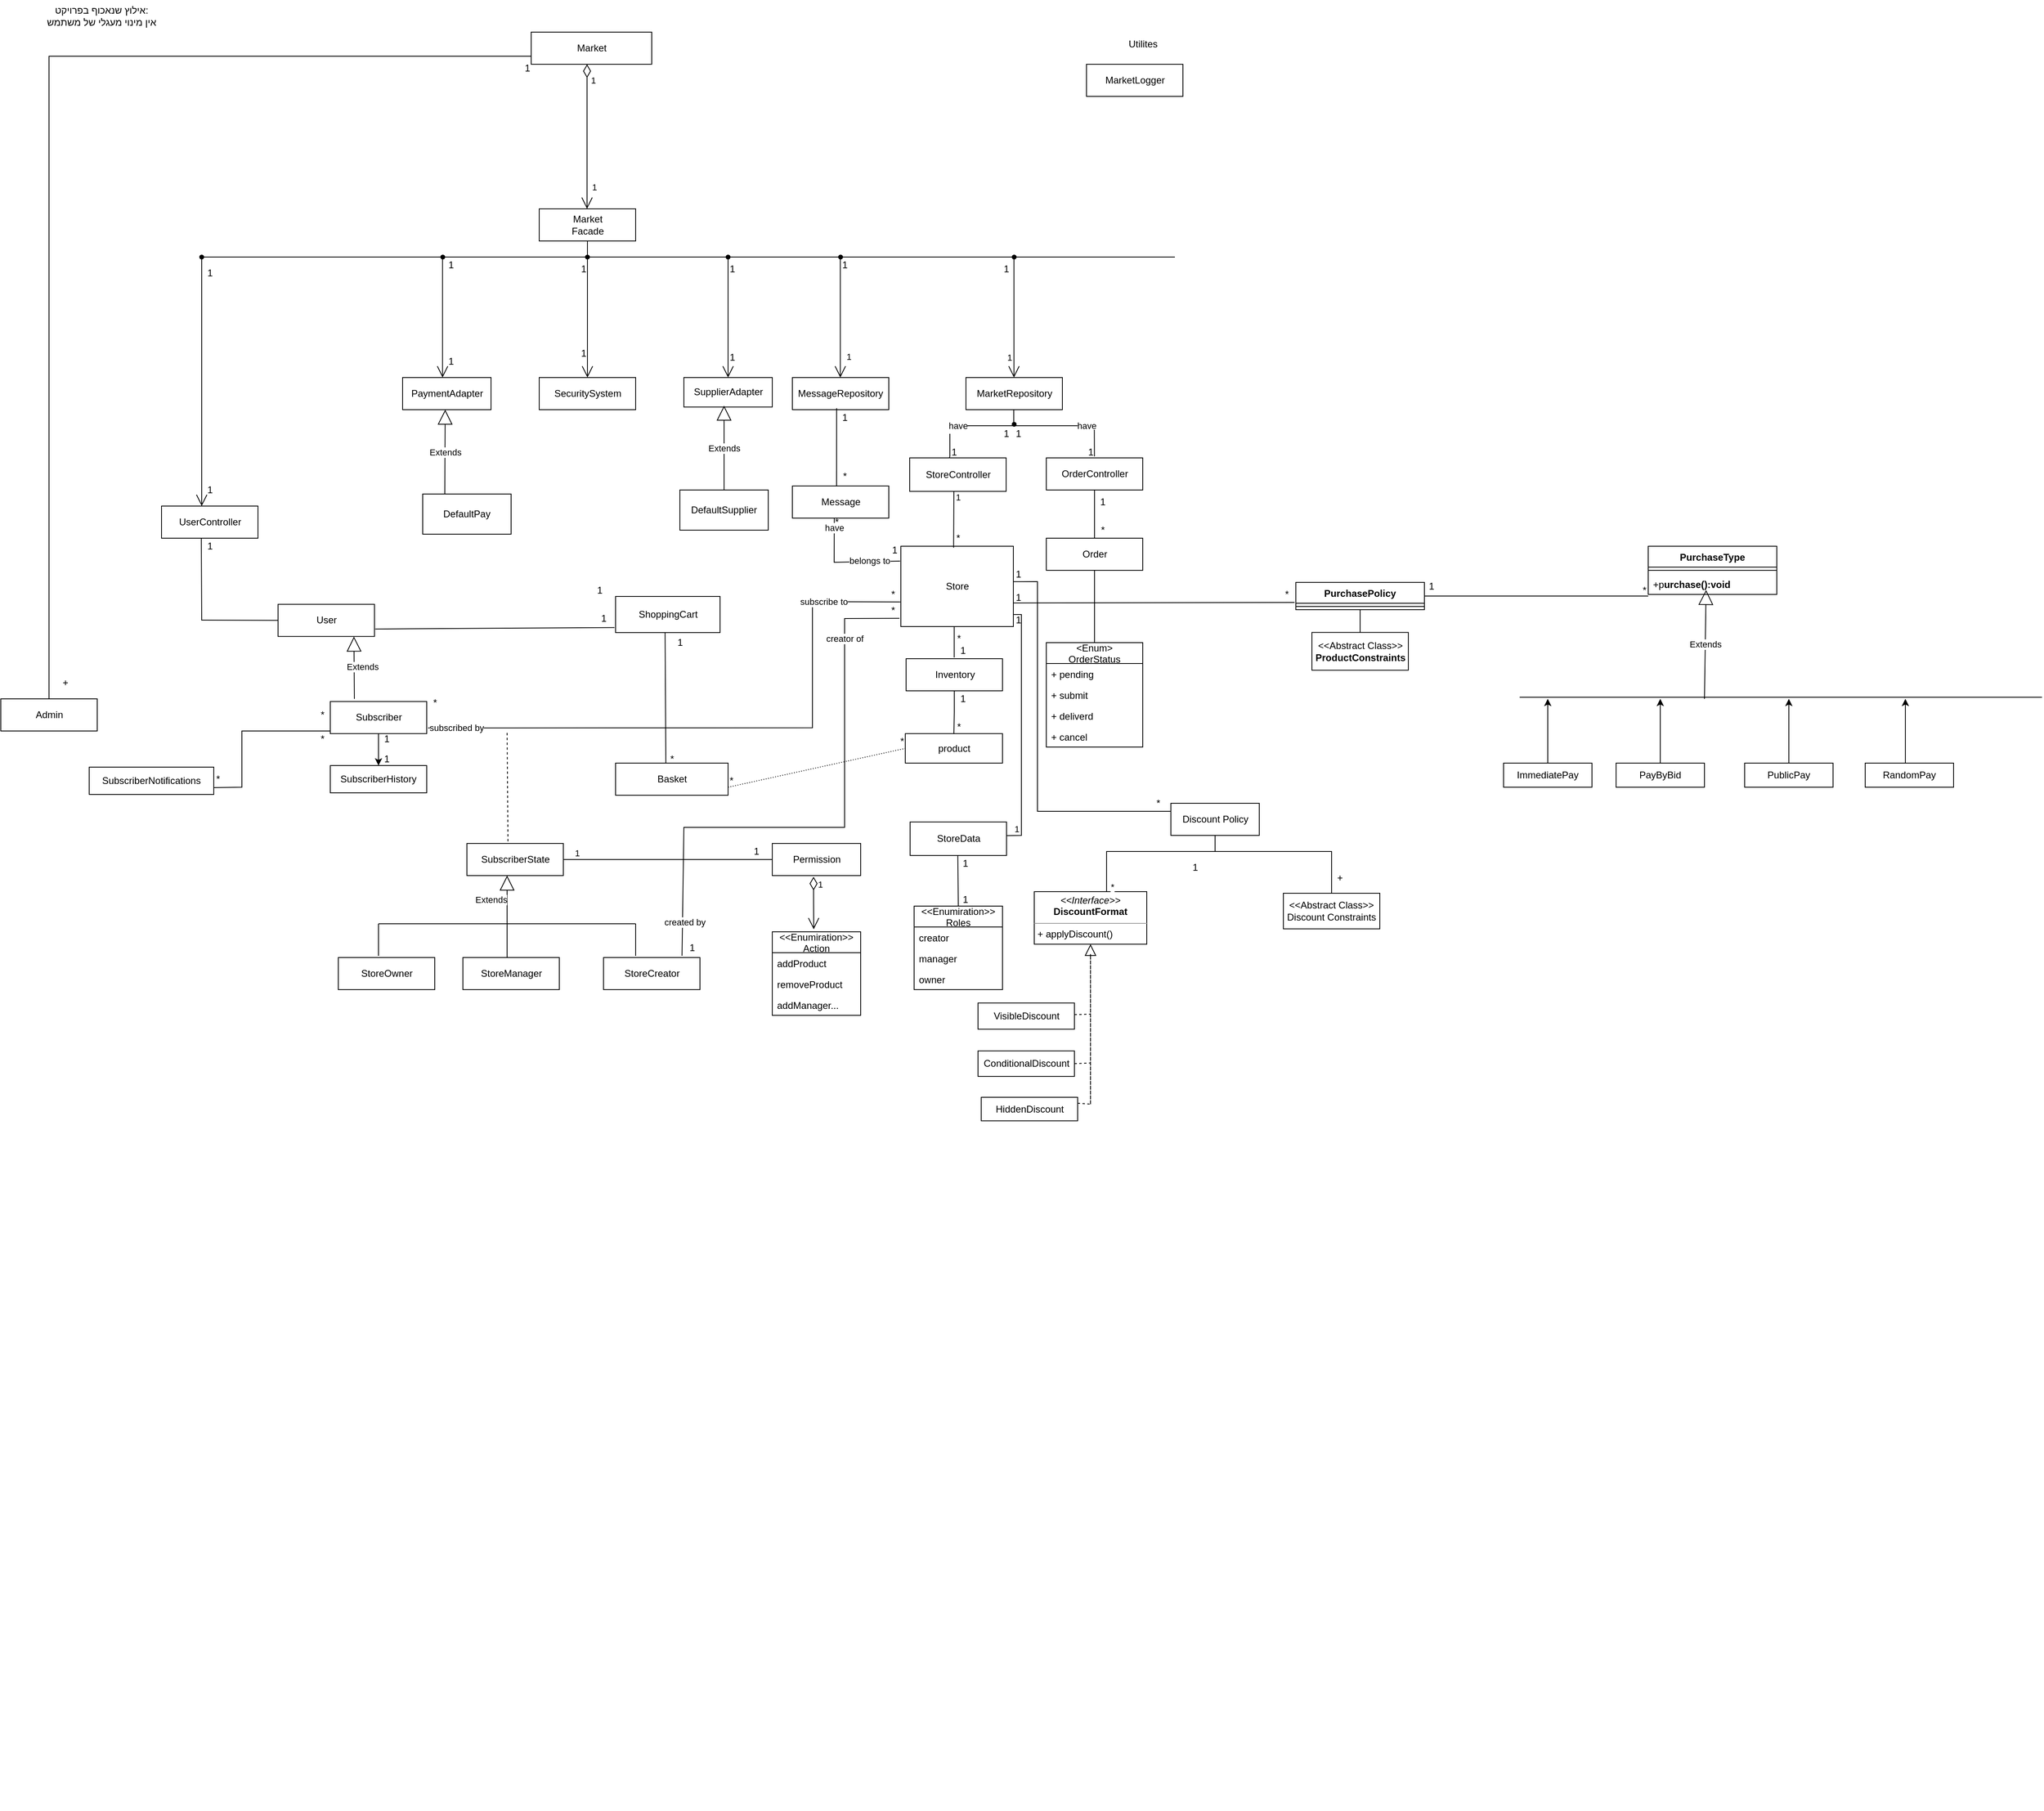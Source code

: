 <mxfile version="20.5.3" type="embed" pages="2"><diagram name="‫עמוד-1‬" id="ktlcKRDzXrA3TcLoYLBX"><mxGraphModel dx="1109" dy="873" grid="1" gridSize="10" guides="1" tooltips="1" connect="1" arrows="1" fold="1" page="1" pageScale="1" pageWidth="827" pageHeight="1169" math="0" shadow="0"><root><mxCell id="0"/><mxCell id="1" parent="0"/><mxCell id="tmRRFg4RgQcoLrq7VbQh-4" value="Market" style="html=1;" parent="1" vertex="1"><mxGeometry x="770" y="170" width="150" height="40" as="geometry"/></mxCell><mxCell id="tmRRFg4RgQcoLrq7VbQh-5" value="Market&lt;br&gt;Facade" style="html=1;" parent="1" vertex="1"><mxGeometry x="780" y="390" width="120" height="40" as="geometry"/></mxCell><mxCell id="tmRRFg4RgQcoLrq7VbQh-10" value="" style="endArrow=none;html=1;rounded=0;entryX=0.5;entryY=1;entryDx=0;entryDy=0;" parent="1" target="tmRRFg4RgQcoLrq7VbQh-5" edge="1"><mxGeometry width="50" height="50" relative="1" as="geometry"><mxPoint x="840" y="480" as="sourcePoint"/><mxPoint x="890" y="590" as="targetPoint"/></mxGeometry></mxCell><mxCell id="tmRRFg4RgQcoLrq7VbQh-11" value="" style="endArrow=none;html=1;rounded=0;entryX=0.507;entryY=0.45;entryDx=0;entryDy=0;entryPerimeter=0;" parent="1" source="tmRRFg4RgQcoLrq7VbQh-112" edge="1"><mxGeometry width="50" height="50" relative="1" as="geometry"><mxPoint x="1260" y="450" as="sourcePoint"/><mxPoint x="1571" y="450" as="targetPoint"/></mxGeometry></mxCell><mxCell id="tmRRFg4RgQcoLrq7VbQh-13" value="" style="endArrow=open;html=1;endSize=12;startArrow=diamondThin;startSize=14;startFill=0;edgeStyle=orthogonalEdgeStyle;rounded=0;" parent="1" edge="1"><mxGeometry x="-0.125" y="-100" relative="1" as="geometry"><mxPoint x="839.5" y="210" as="sourcePoint"/><mxPoint x="839.5" y="390" as="targetPoint"/><Array as="points"><mxPoint x="839.5" y="290"/><mxPoint x="839.5" y="290"/></Array><mxPoint as="offset"/></mxGeometry></mxCell><mxCell id="tmRRFg4RgQcoLrq7VbQh-15" value="1" style="edgeLabel;resizable=0;html=1;align=right;verticalAlign=top;" parent="tmRRFg4RgQcoLrq7VbQh-13" connectable="0" vertex="1"><mxGeometry x="1" relative="1" as="geometry"><mxPoint x="13" y="-40" as="offset"/></mxGeometry></mxCell><mxCell id="tmRRFg4RgQcoLrq7VbQh-16" value="1" style="edgeLabel;html=1;align=center;verticalAlign=middle;resizable=0;points=[];" parent="tmRRFg4RgQcoLrq7VbQh-13" vertex="1" connectable="0"><mxGeometry x="-0.624" y="7" relative="1" as="geometry"><mxPoint y="-14" as="offset"/></mxGeometry></mxCell><mxCell id="tmRRFg4RgQcoLrq7VbQh-17" value="SecuritySystem" style="html=1;" parent="1" vertex="1"><mxGeometry x="780" y="600" width="120" height="40" as="geometry"/></mxCell><mxCell id="tmRRFg4RgQcoLrq7VbQh-18" value="" style="endArrow=open;endFill=1;endSize=12;html=1;rounded=0;entryX=0.5;entryY=0;entryDx=0;entryDy=0;" parent="1" target="tmRRFg4RgQcoLrq7VbQh-17" edge="1"><mxGeometry width="160" relative="1" as="geometry"><mxPoint x="840" y="480" as="sourcePoint"/><mxPoint x="1030" y="600" as="targetPoint"/></mxGeometry></mxCell><mxCell id="tmRRFg4RgQcoLrq7VbQh-22" value="SupplierAdapter" style="html=1;" parent="1" vertex="1"><mxGeometry x="960" y="600" width="110" height="36.7" as="geometry"/></mxCell><mxCell id="tmRRFg4RgQcoLrq7VbQh-23" value="" style="endArrow=open;endFill=1;endSize=12;html=1;rounded=0;entryX=0.5;entryY=0;entryDx=0;entryDy=0;" parent="1" source="tmRRFg4RgQcoLrq7VbQh-26" target="tmRRFg4RgQcoLrq7VbQh-22" edge="1"><mxGeometry width="160" relative="1" as="geometry"><mxPoint x="1015" y="450" as="sourcePoint"/><mxPoint x="990" y="660" as="targetPoint"/></mxGeometry></mxCell><mxCell id="tmRRFg4RgQcoLrq7VbQh-25" value="" style="endArrow=none;html=1;rounded=0;" parent="1" source="tmRRFg4RgQcoLrq7VbQh-81" target="tmRRFg4RgQcoLrq7VbQh-24" edge="1"><mxGeometry width="50" height="50" relative="1" as="geometry"><mxPoint x="310" y="450" as="sourcePoint"/><mxPoint x="1390" y="450" as="targetPoint"/></mxGeometry></mxCell><mxCell id="tmRRFg4RgQcoLrq7VbQh-24" value="" style="shape=waypoint;sketch=0;fillStyle=solid;size=6;pointerEvents=1;points=[];fillColor=none;resizable=0;rotatable=0;perimeter=centerPerimeter;snapToPoint=1;" parent="1" vertex="1"><mxGeometry x="830" y="440" width="20" height="20" as="geometry"/></mxCell><mxCell id="tmRRFg4RgQcoLrq7VbQh-27" value="" style="endArrow=open;endFill=1;endSize=12;html=1;rounded=0;entryDx=0;entryDy=0;" parent="1" target="tmRRFg4RgQcoLrq7VbQh-26" edge="1"><mxGeometry width="160" relative="1" as="geometry"><mxPoint x="1015" y="450" as="sourcePoint"/><mxPoint x="1015" y="600" as="targetPoint"/></mxGeometry></mxCell><mxCell id="tmRRFg4RgQcoLrq7VbQh-26" value="" style="shape=waypoint;sketch=0;fillStyle=solid;size=6;pointerEvents=1;points=[];fillColor=none;resizable=0;rotatable=0;perimeter=centerPerimeter;snapToPoint=1;" parent="1" vertex="1"><mxGeometry x="1005" y="440" width="20" height="20" as="geometry"/></mxCell><mxCell id="tmRRFg4RgQcoLrq7VbQh-28" value="MarketRepository" style="html=1;" parent="1" vertex="1"><mxGeometry x="1311" y="600" width="120" height="40" as="geometry"/></mxCell><mxCell id="tmRRFg4RgQcoLrq7VbQh-30" value="" style="endArrow=none;html=1;rounded=0;" parent="1" edge="1"><mxGeometry width="50" height="50" relative="1" as="geometry"><mxPoint x="1170" y="450" as="sourcePoint"/><mxPoint x="1260" y="450" as="targetPoint"/></mxGeometry></mxCell><mxCell id="tmRRFg4RgQcoLrq7VbQh-33" value="" style="endArrow=open;endFill=1;endSize=12;html=1;rounded=0;" parent="1" edge="1"><mxGeometry width="160" relative="1" as="geometry"><mxPoint x="1260" y="450" as="sourcePoint"/><mxPoint x="1260" y="450" as="targetPoint"/></mxGeometry></mxCell><mxCell id="tmRRFg4RgQcoLrq7VbQh-34" value="1" style="text;html=1;align=center;verticalAlign=middle;resizable=0;points=[];autosize=1;strokeColor=none;fillColor=none;" parent="1" vertex="1"><mxGeometry x="820" y="555" width="30" height="30" as="geometry"/></mxCell><mxCell id="tmRRFg4RgQcoLrq7VbQh-35" value="1" style="text;html=1;align=center;verticalAlign=middle;resizable=0;points=[];autosize=1;strokeColor=none;fillColor=none;" parent="1" vertex="1"><mxGeometry x="820" y="450" width="30" height="30" as="geometry"/></mxCell><mxCell id="tmRRFg4RgQcoLrq7VbQh-36" value="1" style="text;html=1;align=center;verticalAlign=middle;resizable=0;points=[];autosize=1;strokeColor=none;fillColor=none;" parent="1" vertex="1"><mxGeometry x="1005" y="560" width="30" height="30" as="geometry"/></mxCell><mxCell id="tmRRFg4RgQcoLrq7VbQh-37" value="1" style="text;html=1;align=center;verticalAlign=middle;resizable=0;points=[];autosize=1;strokeColor=none;fillColor=none;" parent="1" vertex="1"><mxGeometry x="1005" y="450" width="30" height="30" as="geometry"/></mxCell><mxCell id="tmRRFg4RgQcoLrq7VbQh-39" value="1" style="text;html=1;align=center;verticalAlign=middle;resizable=0;points=[];autosize=1;strokeColor=none;fillColor=none;" parent="1" vertex="1"><mxGeometry x="1346" y="450" width="30" height="30" as="geometry"/></mxCell><mxCell id="tmRRFg4RgQcoLrq7VbQh-41" value="StoreController" style="html=1;" parent="1" vertex="1"><mxGeometry x="1241" y="700" width="120" height="41.7" as="geometry"/></mxCell><mxCell id="tmRRFg4RgQcoLrq7VbQh-42" value="Store" style="html=1;" parent="1" vertex="1"><mxGeometry x="1230" y="810" width="140" height="100" as="geometry"/></mxCell><mxCell id="tmRRFg4RgQcoLrq7VbQh-43" value="" style="endArrow=none;html=1;rounded=0;entryX=0.322;entryY=0.894;entryDx=0;entryDy=0;entryPerimeter=0;" parent="1" target="tmRRFg4RgQcoLrq7VbQh-44" edge="1"><mxGeometry relative="1" as="geometry"><mxPoint x="1296" y="741.7" as="sourcePoint"/><mxPoint x="1296" y="810" as="targetPoint"/><Array as="points"/></mxGeometry></mxCell><mxCell id="tmRRFg4RgQcoLrq7VbQh-45" value="1" style="edgeLabel;html=1;align=center;verticalAlign=middle;resizable=0;points=[];" parent="tmRRFg4RgQcoLrq7VbQh-43" vertex="1" connectable="0"><mxGeometry x="-0.79" y="5" relative="1" as="geometry"><mxPoint as="offset"/></mxGeometry></mxCell><mxCell id="tmRRFg4RgQcoLrq7VbQh-44" value="*" style="text;html=1;align=center;verticalAlign=middle;resizable=0;points=[];autosize=1;strokeColor=none;fillColor=none;" parent="1" vertex="1"><mxGeometry x="1286" y="785" width="30" height="30" as="geometry"/></mxCell><mxCell id="tmRRFg4RgQcoLrq7VbQh-47" value="" style="endArrow=none;html=1;rounded=0;" parent="1" edge="1"><mxGeometry relative="1" as="geometry"><mxPoint x="1291" y="660" as="sourcePoint"/><mxPoint x="1471" y="660" as="targetPoint"/></mxGeometry></mxCell><mxCell id="tmRRFg4RgQcoLrq7VbQh-53" value="have" style="edgeLabel;html=1;align=center;verticalAlign=middle;resizable=0;points=[];" parent="tmRRFg4RgQcoLrq7VbQh-47" vertex="1" connectable="0"><mxGeometry x="-0.909" relative="1" as="geometry"><mxPoint x="2" as="offset"/></mxGeometry></mxCell><mxCell id="tmRRFg4RgQcoLrq7VbQh-68" value="have" style="edgeLabel;html=1;align=center;verticalAlign=middle;resizable=0;points=[];" parent="tmRRFg4RgQcoLrq7VbQh-47" vertex="1" connectable="0"><mxGeometry x="0.882" relative="1" as="geometry"><mxPoint as="offset"/></mxGeometry></mxCell><mxCell id="tmRRFg4RgQcoLrq7VbQh-48" value="" style="endArrow=none;html=1;rounded=0;" parent="1" edge="1"><mxGeometry relative="1" as="geometry"><mxPoint x="1370.5" y="640" as="sourcePoint"/><mxPoint x="1370.5" y="660" as="targetPoint"/><Array as="points"><mxPoint x="1370.5" y="640"/></Array></mxGeometry></mxCell><mxCell id="tmRRFg4RgQcoLrq7VbQh-50" value="" style="endArrow=none;html=1;rounded=0;entryX=0.411;entryY=-0.005;entryDx=0;entryDy=0;entryPerimeter=0;" parent="1" target="tmRRFg4RgQcoLrq7VbQh-41" edge="1"><mxGeometry relative="1" as="geometry"><mxPoint x="1291" y="670" as="sourcePoint"/><mxPoint x="1291" y="718.3" as="targetPoint"/><Array as="points"><mxPoint x="1291" y="698.3"/></Array></mxGeometry></mxCell><mxCell id="tmRRFg4RgQcoLrq7VbQh-51" value="1" style="text;html=1;align=center;verticalAlign=middle;resizable=0;points=[];autosize=1;strokeColor=none;fillColor=none;" parent="1" vertex="1"><mxGeometry x="1281" y="678.3" width="30" height="30" as="geometry"/></mxCell><mxCell id="tmRRFg4RgQcoLrq7VbQh-52" value="1" style="text;html=1;align=center;verticalAlign=middle;resizable=0;points=[];autosize=1;strokeColor=none;fillColor=none;" parent="1" vertex="1"><mxGeometry x="1346" y="655" width="30" height="30" as="geometry"/></mxCell><mxCell id="tmRRFg4RgQcoLrq7VbQh-55" value="" style="shape=waypoint;sketch=0;fillStyle=solid;size=6;pointerEvents=1;points=[];fillColor=none;resizable=0;rotatable=0;perimeter=centerPerimeter;snapToPoint=1;" parent="1" vertex="1"><mxGeometry x="1361" y="648.3" width="20" height="20" as="geometry"/></mxCell><mxCell id="tmRRFg4RgQcoLrq7VbQh-56" value="OrderController" style="html=1;" parent="1" vertex="1"><mxGeometry x="1411" y="700" width="120" height="40" as="geometry"/></mxCell><mxCell id="tmRRFg4RgQcoLrq7VbQh-57" value="Order" style="html=1;" parent="1" vertex="1"><mxGeometry x="1411" y="800" width="120" height="40" as="geometry"/></mxCell><mxCell id="tmRRFg4RgQcoLrq7VbQh-58" value="" style="endArrow=none;endFill=0;endSize=24;html=1;rounded=0;exitX=0.5;exitY=0;exitDx=0;exitDy=0;entryX=0.5;entryY=1;entryDx=0;entryDy=0;startArrow=none;startFill=0;" parent="1" source="tmRRFg4RgQcoLrq7VbQh-57" target="tmRRFg4RgQcoLrq7VbQh-56" edge="1"><mxGeometry width="160" relative="1" as="geometry"><mxPoint x="1474" y="730" as="sourcePoint"/><mxPoint x="1407" y="770" as="targetPoint"/></mxGeometry></mxCell><mxCell id="tmRRFg4RgQcoLrq7VbQh-59" value="&lt;Enum&gt;&#10;OrderStatus" style="swimlane;fontStyle=0;childLayout=stackLayout;horizontal=1;startSize=26;fillColor=none;horizontalStack=0;resizeParent=1;resizeParentMax=0;resizeLast=0;collapsible=1;marginBottom=0;" parent="1" vertex="1"><mxGeometry x="1411" y="930" width="120" height="130" as="geometry"><mxRectangle x="1300" y="930" width="90" height="40" as="alternateBounds"/></mxGeometry></mxCell><mxCell id="tmRRFg4RgQcoLrq7VbQh-60" value="+ pending" style="text;strokeColor=none;fillColor=none;align=left;verticalAlign=top;spacingLeft=4;spacingRight=4;overflow=hidden;rotatable=0;points=[[0,0.5],[1,0.5]];portConstraint=eastwest;" parent="tmRRFg4RgQcoLrq7VbQh-59" vertex="1"><mxGeometry y="26" width="120" height="26" as="geometry"/></mxCell><mxCell id="tmRRFg4RgQcoLrq7VbQh-61" value="+ submit" style="text;strokeColor=none;fillColor=none;align=left;verticalAlign=top;spacingLeft=4;spacingRight=4;overflow=hidden;rotatable=0;points=[[0,0.5],[1,0.5]];portConstraint=eastwest;" parent="tmRRFg4RgQcoLrq7VbQh-59" vertex="1"><mxGeometry y="52" width="120" height="26" as="geometry"/></mxCell><mxCell id="tmRRFg4RgQcoLrq7VbQh-62" value="+ deliverd" style="text;strokeColor=none;fillColor=none;align=left;verticalAlign=top;spacingLeft=4;spacingRight=4;overflow=hidden;rotatable=0;points=[[0,0.5],[1,0.5]];portConstraint=eastwest;" parent="tmRRFg4RgQcoLrq7VbQh-59" vertex="1"><mxGeometry y="78" width="120" height="26" as="geometry"/></mxCell><mxCell id="tmRRFg4RgQcoLrq7VbQh-63" value="+ cancel" style="text;strokeColor=none;fillColor=none;align=left;verticalAlign=top;spacingLeft=4;spacingRight=4;overflow=hidden;rotatable=0;points=[[0,0.5],[1,0.5]];portConstraint=eastwest;" parent="tmRRFg4RgQcoLrq7VbQh-59" vertex="1"><mxGeometry y="104" width="120" height="26" as="geometry"/></mxCell><mxCell id="tmRRFg4RgQcoLrq7VbQh-64" value="" style="endArrow=none;endFill=0;endSize=12;html=1;rounded=0;exitX=0.5;exitY=1;exitDx=0;exitDy=0;entryX=0.5;entryY=0;entryDx=0;entryDy=0;startArrow=none;startFill=0;" parent="1" source="tmRRFg4RgQcoLrq7VbQh-57" target="tmRRFg4RgQcoLrq7VbQh-59" edge="1"><mxGeometry width="160" relative="1" as="geometry"><mxPoint x="1458" y="890" as="sourcePoint"/><mxPoint x="1618" y="890" as="targetPoint"/></mxGeometry></mxCell><mxCell id="tmRRFg4RgQcoLrq7VbQh-67" value="" style="endArrow=none;html=1;rounded=0;entryX=0.499;entryY=-0.043;entryDx=0;entryDy=0;entryPerimeter=0;" parent="1" target="tmRRFg4RgQcoLrq7VbQh-56" edge="1"><mxGeometry relative="1" as="geometry"><mxPoint x="1470.76" y="665" as="sourcePoint"/><mxPoint x="1471" y="685" as="targetPoint"/><Array as="points"/></mxGeometry></mxCell><mxCell id="tmRRFg4RgQcoLrq7VbQh-69" value="1" style="text;html=1;align=center;verticalAlign=middle;resizable=0;points=[];autosize=1;strokeColor=none;fillColor=none;" parent="1" vertex="1"><mxGeometry x="1451" y="678.3" width="30" height="30" as="geometry"/></mxCell><mxCell id="tmRRFg4RgQcoLrq7VbQh-70" value="1" style="text;html=1;align=center;verticalAlign=middle;resizable=0;points=[];autosize=1;strokeColor=none;fillColor=none;" parent="1" vertex="1"><mxGeometry x="1361" y="655" width="30" height="30" as="geometry"/></mxCell><mxCell id="tmRRFg4RgQcoLrq7VbQh-73" value="MarketLogger" style="html=1;" parent="1" vertex="1"><mxGeometry x="1461" y="210" width="120" height="40" as="geometry"/></mxCell><mxCell id="tmRRFg4RgQcoLrq7VbQh-77" value="PaymentAdapter" style="html=1;" parent="1" vertex="1"><mxGeometry x="610" y="600" width="110" height="40" as="geometry"/></mxCell><mxCell id="tmRRFg4RgQcoLrq7VbQh-82" value="" style="endArrow=none;html=1;rounded=0;" parent="1" source="tmRRFg4RgQcoLrq7VbQh-140" target="tmRRFg4RgQcoLrq7VbQh-81" edge="1"><mxGeometry width="50" height="50" relative="1" as="geometry"><mxPoint x="310" y="450" as="sourcePoint"/><mxPoint x="840" y="450" as="targetPoint"/></mxGeometry></mxCell><mxCell id="tmRRFg4RgQcoLrq7VbQh-81" value="" style="shape=waypoint;sketch=0;fillStyle=solid;size=6;pointerEvents=1;points=[];fillColor=none;resizable=0;rotatable=0;perimeter=centerPerimeter;snapToPoint=1;" parent="1" vertex="1"><mxGeometry x="650" y="440" width="20" height="20" as="geometry"/></mxCell><mxCell id="tmRRFg4RgQcoLrq7VbQh-83" value="" style="endArrow=open;endFill=1;endSize=12;html=1;rounded=0;entryX=0.5;entryY=0;entryDx=0;entryDy=0;" parent="1" edge="1"><mxGeometry width="160" relative="1" as="geometry"><mxPoint x="659.71" y="450" as="sourcePoint"/><mxPoint x="659.71" y="600" as="targetPoint"/></mxGeometry></mxCell><mxCell id="tmRRFg4RgQcoLrq7VbQh-84" value="1" style="text;html=1;align=center;verticalAlign=middle;resizable=0;points=[];autosize=1;strokeColor=none;fillColor=none;" parent="1" vertex="1"><mxGeometry x="655" y="445" width="30" height="30" as="geometry"/></mxCell><mxCell id="tmRRFg4RgQcoLrq7VbQh-85" value="1" style="text;html=1;align=center;verticalAlign=middle;resizable=0;points=[];autosize=1;strokeColor=none;fillColor=none;" parent="1" vertex="1"><mxGeometry x="655" y="565" width="30" height="30" as="geometry"/></mxCell><mxCell id="tmRRFg4RgQcoLrq7VbQh-89" value="*" style="text;html=1;align=center;verticalAlign=middle;resizable=0;points=[];autosize=1;strokeColor=none;fillColor=none;" parent="1" vertex="1"><mxGeometry x="1466" y="775" width="30" height="30" as="geometry"/></mxCell><mxCell id="tmRRFg4RgQcoLrq7VbQh-90" value="1" style="text;html=1;align=center;verticalAlign=middle;resizable=0;points=[];autosize=1;strokeColor=none;fillColor=none;" parent="1" vertex="1"><mxGeometry x="1466" y="740" width="30" height="30" as="geometry"/></mxCell><mxCell id="tmRRFg4RgQcoLrq7VbQh-91" style="edgeStyle=orthogonalEdgeStyle;rounded=0;orthogonalLoop=1;jettySize=auto;html=1;entryX=0.5;entryY=0;entryDx=0;entryDy=0;endArrow=none;endFill=0;" parent="1" source="tmRRFg4RgQcoLrq7VbQh-92" target="tmRRFg4RgQcoLrq7VbQh-93" edge="1"><mxGeometry relative="1" as="geometry"/></mxCell><mxCell id="tmRRFg4RgQcoLrq7VbQh-92" value="Inventory" style="html=1;" parent="1" vertex="1"><mxGeometry x="1236.5" y="950" width="120" height="40" as="geometry"/></mxCell><mxCell id="tmRRFg4RgQcoLrq7VbQh-93" value="product" style="rounded=0;whiteSpace=wrap;html=1;" parent="1" vertex="1"><mxGeometry x="1235.5" y="1043.3" width="121" height="36.7" as="geometry"/></mxCell><mxCell id="tmRRFg4RgQcoLrq7VbQh-94" value="*" style="text;html=1;align=center;verticalAlign=middle;resizable=0;points=[];autosize=1;strokeColor=none;fillColor=none;" parent="1" vertex="1"><mxGeometry x="1286.5" y="1020" width="30" height="30" as="geometry"/></mxCell><mxCell id="tmRRFg4RgQcoLrq7VbQh-95" value="1" style="text;html=1;align=center;verticalAlign=middle;resizable=0;points=[];autosize=1;strokeColor=none;fillColor=none;" parent="1" vertex="1"><mxGeometry x="1291.5" y="985" width="30" height="30" as="geometry"/></mxCell><mxCell id="tmRRFg4RgQcoLrq7VbQh-96" style="edgeStyle=orthogonalEdgeStyle;rounded=0;orthogonalLoop=1;jettySize=auto;html=1;entryX=0.499;entryY=-0.039;entryDx=0;entryDy=0;endArrow=none;endFill=0;entryPerimeter=0;" parent="1" target="tmRRFg4RgQcoLrq7VbQh-92" edge="1"><mxGeometry relative="1" as="geometry"><mxPoint x="1296.39" y="910" as="sourcePoint"/><mxPoint x="1296.39" y="943" as="targetPoint"/></mxGeometry></mxCell><mxCell id="tmRRFg4RgQcoLrq7VbQh-97" value="*" style="text;html=1;align=center;verticalAlign=middle;resizable=0;points=[];autosize=1;strokeColor=none;fillColor=none;" parent="1" vertex="1"><mxGeometry x="1286.5" y="910" width="30" height="30" as="geometry"/></mxCell><mxCell id="tmRRFg4RgQcoLrq7VbQh-98" value="1" style="text;html=1;align=center;verticalAlign=middle;resizable=0;points=[];autosize=1;strokeColor=none;fillColor=none;" parent="1" vertex="1"><mxGeometry x="1291.5" y="925" width="30" height="30" as="geometry"/></mxCell><mxCell id="tmRRFg4RgQcoLrq7VbQh-99" value="MessageRepository" style="rounded=0;whiteSpace=wrap;html=1;" parent="1" vertex="1"><mxGeometry x="1095" y="600.0" width="120" height="40" as="geometry"/></mxCell><mxCell id="tmRRFg4RgQcoLrq7VbQh-101" value="" style="endArrow=open;endFill=1;endSize=12;html=1;rounded=0;entryX=0.5;entryY=0;entryDx=0;entryDy=0;exitX=0.355;exitY=0.774;exitDx=0;exitDy=0;exitPerimeter=0;" parent="1" edge="1"><mxGeometry width="160" relative="1" as="geometry"><mxPoint x="1370.76" y="450" as="sourcePoint"/><mxPoint x="1370.76" y="600" as="targetPoint"/></mxGeometry></mxCell><mxCell id="tmRRFg4RgQcoLrq7VbQh-102" value="1" style="edgeLabel;html=1;align=center;verticalAlign=middle;resizable=0;points=[];" parent="tmRRFg4RgQcoLrq7VbQh-101" vertex="1" connectable="0"><mxGeometry x="0.654" y="5" relative="1" as="geometry"><mxPoint x="-11" y="1" as="offset"/></mxGeometry></mxCell><mxCell id="tmRRFg4RgQcoLrq7VbQh-108" value="" style="endArrow=none;html=1;rounded=0;" parent="1" source="tmRRFg4RgQcoLrq7VbQh-114" edge="1"><mxGeometry width="50" height="50" relative="1" as="geometry"><mxPoint x="840" y="450" as="sourcePoint"/><mxPoint x="1170" y="450" as="targetPoint"/></mxGeometry></mxCell><mxCell id="tmRRFg4RgQcoLrq7VbQh-109" value="" style="endArrow=open;endFill=1;endSize=12;html=1;rounded=0;entryX=0.5;entryY=0;entryDx=0;entryDy=0;" parent="1" edge="1"><mxGeometry width="160" relative="1" as="geometry"><mxPoint x="1154.66" y="450" as="sourcePoint"/><mxPoint x="1154.66" y="600" as="targetPoint"/></mxGeometry></mxCell><mxCell id="tmRRFg4RgQcoLrq7VbQh-111" value="1" style="edgeLabel;html=1;align=center;verticalAlign=middle;resizable=0;points=[];" parent="tmRRFg4RgQcoLrq7VbQh-109" vertex="1" connectable="0"><mxGeometry x="0.648" y="10" relative="1" as="geometry"><mxPoint as="offset"/></mxGeometry></mxCell><mxCell id="tmRRFg4RgQcoLrq7VbQh-110" value="1" style="text;html=1;align=center;verticalAlign=middle;resizable=0;points=[];autosize=1;strokeColor=none;fillColor=none;" parent="1" vertex="1"><mxGeometry x="1145" y="445" width="30" height="30" as="geometry"/></mxCell><mxCell id="tmRRFg4RgQcoLrq7VbQh-113" value="" style="endArrow=none;html=1;rounded=0;entryDx=0;entryDy=0;entryPerimeter=0;" parent="1" target="tmRRFg4RgQcoLrq7VbQh-112" edge="1"><mxGeometry width="50" height="50" relative="1" as="geometry"><mxPoint x="1260" y="450" as="sourcePoint"/><mxPoint x="1571" y="450" as="targetPoint"/></mxGeometry></mxCell><mxCell id="tmRRFg4RgQcoLrq7VbQh-112" value="" style="shape=waypoint;sketch=0;fillStyle=solid;size=6;pointerEvents=1;points=[];fillColor=none;resizable=0;rotatable=0;perimeter=centerPerimeter;snapToPoint=1;" parent="1" vertex="1"><mxGeometry x="1361" y="440" width="20" height="20" as="geometry"/></mxCell><mxCell id="tmRRFg4RgQcoLrq7VbQh-127" value="" style="endArrow=none;endFill=0;endSize=12;html=1;rounded=0;exitX=0.459;exitY=0.953;exitDx=0;exitDy=0;entryX=0.5;entryY=0;entryDx=0;entryDy=0;startArrow=none;startFill=0;exitPerimeter=0;" parent="1" source="tmRRFg4RgQcoLrq7VbQh-99" edge="1"><mxGeometry width="160" relative="1" as="geometry"><mxPoint x="1150" y="645" as="sourcePoint"/><mxPoint x="1150" y="735" as="targetPoint"/></mxGeometry></mxCell><mxCell id="tmRRFg4RgQcoLrq7VbQh-128" value="Message" style="html=1;" parent="1" vertex="1"><mxGeometry x="1095" y="735" width="120" height="40" as="geometry"/></mxCell><mxCell id="tmRRFg4RgQcoLrq7VbQh-129" value="" style="endArrow=none;html=1;rounded=0;" parent="1" source="tmRRFg4RgQcoLrq7VbQh-24" target="tmRRFg4RgQcoLrq7VbQh-114" edge="1"><mxGeometry width="50" height="50" relative="1" as="geometry"><mxPoint x="840" y="450" as="sourcePoint"/><mxPoint x="1170" y="450" as="targetPoint"/></mxGeometry></mxCell><mxCell id="tmRRFg4RgQcoLrq7VbQh-114" value="" style="shape=waypoint;sketch=0;fillStyle=solid;size=6;pointerEvents=1;points=[];fillColor=none;resizable=0;rotatable=0;perimeter=centerPerimeter;snapToPoint=1;" parent="1" vertex="1"><mxGeometry x="1145" y="440" width="20" height="20" as="geometry"/></mxCell><mxCell id="tmRRFg4RgQcoLrq7VbQh-130" value="1" style="text;html=1;align=center;verticalAlign=middle;resizable=0;points=[];autosize=1;strokeColor=none;fillColor=none;" parent="1" vertex="1"><mxGeometry x="1145" y="635" width="30" height="30" as="geometry"/></mxCell><mxCell id="tmRRFg4RgQcoLrq7VbQh-131" value="*" style="text;html=1;align=center;verticalAlign=middle;resizable=0;points=[];autosize=1;strokeColor=none;fillColor=none;" parent="1" vertex="1"><mxGeometry x="1145" y="708.3" width="30" height="30" as="geometry"/></mxCell><mxCell id="tmRRFg4RgQcoLrq7VbQh-133" value="" style="endArrow=none;endFill=0;endSize=12;html=1;rounded=0;exitX=0.435;exitY=0.993;exitDx=0;exitDy=0;startArrow=none;startFill=0;exitPerimeter=0;entryX=0.75;entryY=0.949;entryDx=0;entryDy=0;entryPerimeter=0;" parent="1" source="tmRRFg4RgQcoLrq7VbQh-128" target="tmRRFg4RgQcoLrq7VbQh-134" edge="1"><mxGeometry width="160" relative="1" as="geometry"><mxPoint x="1020" y="830" as="sourcePoint"/><mxPoint x="1240" y="830" as="targetPoint"/><Array as="points"><mxPoint x="1147" y="830"/></Array></mxGeometry></mxCell><mxCell id="tmRRFg4RgQcoLrq7VbQh-136" value="belongs to" style="edgeLabel;html=1;align=center;verticalAlign=middle;resizable=0;points=[];" parent="tmRRFg4RgQcoLrq7VbQh-133" vertex="1" connectable="0"><mxGeometry x="0.539" y="1" relative="1" as="geometry"><mxPoint x="-6" as="offset"/></mxGeometry></mxCell><mxCell id="tmRRFg4RgQcoLrq7VbQh-137" value="have" style="edgeLabel;html=1;align=center;verticalAlign=middle;resizable=0;points=[];" parent="tmRRFg4RgQcoLrq7VbQh-133" vertex="1" connectable="0"><mxGeometry x="-0.399" relative="1" as="geometry"><mxPoint y="-29" as="offset"/></mxGeometry></mxCell><mxCell id="tmRRFg4RgQcoLrq7VbQh-134" value="1" style="text;html=1;align=center;verticalAlign=middle;resizable=0;points=[];autosize=1;strokeColor=none;fillColor=none;" parent="1" vertex="1"><mxGeometry x="1206.5" y="800" width="30" height="30" as="geometry"/></mxCell><mxCell id="tmRRFg4RgQcoLrq7VbQh-135" value="*" style="text;html=1;align=center;verticalAlign=middle;resizable=0;points=[];autosize=1;strokeColor=none;fillColor=none;" parent="1" vertex="1"><mxGeometry x="1135" y="765" width="30" height="30" as="geometry"/></mxCell><mxCell id="tmRRFg4RgQcoLrq7VbQh-138" value="UserController" style="html=1;" parent="1" vertex="1"><mxGeometry x="310" y="760" width="120" height="40" as="geometry"/></mxCell><mxCell id="tmRRFg4RgQcoLrq7VbQh-139" value="" style="endArrow=open;endFill=1;endSize=12;html=1;rounded=0;" parent="1" source="tmRRFg4RgQcoLrq7VbQh-140" edge="1"><mxGeometry width="160" relative="1" as="geometry"><mxPoint x="360" y="450" as="sourcePoint"/><mxPoint x="360" y="760" as="targetPoint"/></mxGeometry></mxCell><mxCell id="tmRRFg4RgQcoLrq7VbQh-141" value="" style="endArrow=open;endFill=1;endSize=12;html=1;rounded=0;" parent="1" target="tmRRFg4RgQcoLrq7VbQh-140" edge="1"><mxGeometry width="160" relative="1" as="geometry"><mxPoint x="360" y="450" as="sourcePoint"/><mxPoint x="360" y="760" as="targetPoint"/></mxGeometry></mxCell><mxCell id="tmRRFg4RgQcoLrq7VbQh-140" value="" style="shape=waypoint;sketch=0;fillStyle=solid;size=6;pointerEvents=1;points=[];fillColor=none;resizable=0;rotatable=0;perimeter=centerPerimeter;snapToPoint=1;" parent="1" vertex="1"><mxGeometry x="350" y="440" width="20" height="20" as="geometry"/></mxCell><mxCell id="tmRRFg4RgQcoLrq7VbQh-142" value="1" style="text;html=1;align=center;verticalAlign=middle;resizable=0;points=[];autosize=1;strokeColor=none;fillColor=none;" parent="1" vertex="1"><mxGeometry x="355" y="725" width="30" height="30" as="geometry"/></mxCell><mxCell id="tmRRFg4RgQcoLrq7VbQh-143" value="1" style="text;html=1;align=center;verticalAlign=middle;resizable=0;points=[];autosize=1;strokeColor=none;fillColor=none;" parent="1" vertex="1"><mxGeometry x="355" y="455" width="30" height="30" as="geometry"/></mxCell><mxCell id="tmRRFg4RgQcoLrq7VbQh-149" value="ShoppingCart" style="html=1;" parent="1" vertex="1"><mxGeometry x="875" y="872.5" width="130" height="45" as="geometry"/></mxCell><mxCell id="tmRRFg4RgQcoLrq7VbQh-150" value="Basket" style="html=1;" parent="1" vertex="1"><mxGeometry x="875" y="1080" width="140" height="40" as="geometry"/></mxCell><mxCell id="tmRRFg4RgQcoLrq7VbQh-152" value="" style="endArrow=none;html=1;rounded=0;exitX=0.474;exitY=0.999;exitDx=0;exitDy=0;entryX=0.447;entryY=0.008;entryDx=0;entryDy=0;exitPerimeter=0;entryPerimeter=0;" parent="1" source="tmRRFg4RgQcoLrq7VbQh-149" target="tmRRFg4RgQcoLrq7VbQh-150" edge="1"><mxGeometry width="50" height="50" relative="1" as="geometry"><mxPoint x="800" y="1020" as="sourcePoint"/><mxPoint x="1035" y="1020" as="targetPoint"/></mxGeometry></mxCell><mxCell id="tmRRFg4RgQcoLrq7VbQh-153" value="1" style="text;html=1;align=center;verticalAlign=middle;resizable=0;points=[];autosize=1;strokeColor=none;fillColor=none;" parent="1" vertex="1"><mxGeometry x="940" y="915" width="30" height="30" as="geometry"/></mxCell><mxCell id="tmRRFg4RgQcoLrq7VbQh-154" value="*" style="text;html=1;align=center;verticalAlign=middle;resizable=0;points=[];autosize=1;strokeColor=none;fillColor=none;" parent="1" vertex="1"><mxGeometry x="930" y="1060" width="30" height="30" as="geometry"/></mxCell><mxCell id="tmRRFg4RgQcoLrq7VbQh-156" value="1" style="text;html=1;align=center;verticalAlign=middle;resizable=0;points=[];autosize=1;strokeColor=none;fillColor=none;" parent="1" vertex="1"><mxGeometry x="840" y="850" width="30" height="30" as="geometry"/></mxCell><mxCell id="tmRRFg4RgQcoLrq7VbQh-157" value="Subscriber" style="html=1;" parent="1" vertex="1"><mxGeometry x="520" y="1003.3" width="120" height="40" as="geometry"/></mxCell><mxCell id="tmRRFg4RgQcoLrq7VbQh-158" value="" style="endArrow=none;html=1;rounded=0;entryX=0.959;entryY=0.873;entryDx=0;entryDy=0;entryPerimeter=0;exitX=0.029;exitY=1.436;exitDx=0;exitDy=0;exitPerimeter=0;" parent="1" target="tmRRFg4RgQcoLrq7VbQh-160" edge="1"><mxGeometry width="50" height="50" relative="1" as="geometry"><mxPoint x="575.87" y="913.08" as="sourcePoint"/><mxPoint x="880" y="912" as="targetPoint"/><Array as="points"><mxPoint x="740" y="912"/></Array></mxGeometry></mxCell><mxCell id="tmRRFg4RgQcoLrq7VbQh-159" value="*" style="text;html=1;align=center;verticalAlign=middle;resizable=0;points=[];autosize=1;strokeColor=none;fillColor=none;" parent="1" vertex="1"><mxGeometry x="635" y="990" width="30" height="30" as="geometry"/></mxCell><mxCell id="tmRRFg4RgQcoLrq7VbQh-160" value="1" style="text;html=1;align=center;verticalAlign=middle;resizable=0;points=[];autosize=1;strokeColor=none;fillColor=none;" parent="1" vertex="1"><mxGeometry x="845" y="885" width="30" height="30" as="geometry"/></mxCell><mxCell id="tmRRFg4RgQcoLrq7VbQh-161" value="" style="endArrow=none;html=1;rounded=0;exitX=0.474;exitY=0.999;exitDx=0;exitDy=0;exitPerimeter=0;entryX=0;entryY=0.5;entryDx=0;entryDy=0;" parent="1" target="--HhwkiRQRE5FWoP_99E-1" edge="1"><mxGeometry width="50" height="50" relative="1" as="geometry"><mxPoint x="359.5" y="800" as="sourcePoint"/><mxPoint x="430" y="1130" as="targetPoint"/><Array as="points"><mxPoint x="360" y="902"/></Array></mxGeometry></mxCell><mxCell id="tmRRFg4RgQcoLrq7VbQh-162" value="1" style="text;html=1;align=center;verticalAlign=middle;resizable=0;points=[];autosize=1;strokeColor=none;fillColor=none;" parent="1" vertex="1"><mxGeometry x="355" y="795" width="30" height="30" as="geometry"/></mxCell><mxCell id="tmRRFg4RgQcoLrq7VbQh-163" value="*" style="text;html=1;align=center;verticalAlign=middle;resizable=0;points=[];autosize=1;strokeColor=none;fillColor=none;" parent="1" vertex="1"><mxGeometry x="495" y="1005" width="30" height="30" as="geometry"/></mxCell><mxCell id="tmRRFg4RgQcoLrq7VbQh-164" value="SubscriberHistory" style="rounded=0;whiteSpace=wrap;html=1;" parent="1" vertex="1"><mxGeometry x="520" y="1083" width="120" height="34" as="geometry"/></mxCell><mxCell id="tmRRFg4RgQcoLrq7VbQh-165" value="" style="endArrow=classic;html=1;rounded=0;exitX=0.5;exitY=1;exitDx=0;exitDy=0;entryX=0.5;entryY=0;entryDx=0;entryDy=0;" parent="1" source="tmRRFg4RgQcoLrq7VbQh-157" target="tmRRFg4RgQcoLrq7VbQh-164" edge="1"><mxGeometry width="50" height="50" relative="1" as="geometry"><mxPoint x="600" y="1050" as="sourcePoint"/><mxPoint x="650" y="1000" as="targetPoint"/></mxGeometry></mxCell><mxCell id="tmRRFg4RgQcoLrq7VbQh-166" value="1" style="text;html=1;align=center;verticalAlign=middle;resizable=0;points=[];autosize=1;strokeColor=none;fillColor=none;" parent="1" vertex="1"><mxGeometry x="575" y="1035" width="30" height="30" as="geometry"/></mxCell><mxCell id="tmRRFg4RgQcoLrq7VbQh-167" value="1" style="text;html=1;align=center;verticalAlign=middle;resizable=0;points=[];autosize=1;strokeColor=none;fillColor=none;" parent="1" vertex="1"><mxGeometry x="575" y="1060" width="30" height="30" as="geometry"/></mxCell><mxCell id="tmRRFg4RgQcoLrq7VbQh-168" value="Admin" style="html=1;" parent="1" vertex="1"><mxGeometry x="110" y="1000" width="120" height="40" as="geometry"/></mxCell><mxCell id="tmRRFg4RgQcoLrq7VbQh-169" value="" style="endArrow=none;html=1;rounded=0;exitX=0.5;exitY=0;exitDx=0;exitDy=0;entryX=0;entryY=0.75;entryDx=0;entryDy=0;" parent="1" source="tmRRFg4RgQcoLrq7VbQh-168" target="tmRRFg4RgQcoLrq7VbQh-4" edge="1"><mxGeometry width="50" height="50" relative="1" as="geometry"><mxPoint x="810" y="670" as="sourcePoint"/><mxPoint x="560" y="230" as="targetPoint"/><Array as="points"><mxPoint x="170" y="200"/></Array></mxGeometry></mxCell><mxCell id="tmRRFg4RgQcoLrq7VbQh-170" value="+" style="text;html=1;align=center;verticalAlign=middle;resizable=0;points=[];autosize=1;strokeColor=none;fillColor=none;" parent="1" vertex="1"><mxGeometry x="175" y="965" width="30" height="30" as="geometry"/></mxCell><mxCell id="tmRRFg4RgQcoLrq7VbQh-171" value="1" style="text;html=1;align=center;verticalAlign=middle;resizable=0;points=[];autosize=1;strokeColor=none;fillColor=none;" parent="1" vertex="1"><mxGeometry x="750" y="200" width="30" height="30" as="geometry"/></mxCell><mxCell id="tmRRFg4RgQcoLrq7VbQh-181" value="SubscriberState&lt;br&gt;" style="html=1;" parent="1" vertex="1"><mxGeometry x="690" y="1180" width="120" height="40" as="geometry"/></mxCell><mxCell id="tmRRFg4RgQcoLrq7VbQh-182" value="" style="endArrow=none;html=1;rounded=0;exitX=1.013;exitY=0.824;exitDx=0;exitDy=0;exitPerimeter=0;entryX=-0.005;entryY=0.694;entryDx=0;entryDy=0;entryPerimeter=0;" parent="1" source="tmRRFg4RgQcoLrq7VbQh-157" target="tmRRFg4RgQcoLrq7VbQh-42" edge="1"><mxGeometry width="50" height="50" relative="1" as="geometry"><mxPoint x="900" y="1090" as="sourcePoint"/><mxPoint x="1120" y="880" as="targetPoint"/><Array as="points"><mxPoint x="1120" y="1036"/><mxPoint x="1120" y="879"/></Array></mxGeometry></mxCell><mxCell id="tmRRFg4RgQcoLrq7VbQh-187" value="subscribe to" style="edgeLabel;html=1;align=center;verticalAlign=middle;resizable=0;points=[];" parent="tmRRFg4RgQcoLrq7VbQh-182" vertex="1" connectable="0"><mxGeometry x="0.744" relative="1" as="geometry"><mxPoint as="offset"/></mxGeometry></mxCell><mxCell id="tmRRFg4RgQcoLrq7VbQh-188" value="subscribed by" style="edgeLabel;html=1;align=center;verticalAlign=middle;resizable=0;points=[];" parent="tmRRFg4RgQcoLrq7VbQh-182" vertex="1" connectable="0"><mxGeometry x="-0.906" relative="1" as="geometry"><mxPoint as="offset"/></mxGeometry></mxCell><mxCell id="tmRRFg4RgQcoLrq7VbQh-184" value="" style="endArrow=none;dashed=1;html=1;rounded=0;exitX=0.426;exitY=-0.065;exitDx=0;exitDy=0;exitPerimeter=0;" parent="1" source="tmRRFg4RgQcoLrq7VbQh-181" edge="1"><mxGeometry width="50" height="50" relative="1" as="geometry"><mxPoint x="800" y="1070" as="sourcePoint"/><mxPoint x="740" y="1040" as="targetPoint"/></mxGeometry></mxCell><mxCell id="tmRRFg4RgQcoLrq7VbQh-186" value="*" style="text;html=1;align=center;verticalAlign=middle;resizable=0;points=[];autosize=1;strokeColor=none;fillColor=none;" parent="1" vertex="1"><mxGeometry x="1205" y="855" width="30" height="30" as="geometry"/></mxCell><mxCell id="tmRRFg4RgQcoLrq7VbQh-189" value="Permission" style="html=1;fontSize=12;" parent="1" vertex="1"><mxGeometry x="1070" y="1180" width="110" height="40" as="geometry"/></mxCell><mxCell id="tmRRFg4RgQcoLrq7VbQh-193" value="&lt;&lt;Enumiration&gt;&gt;&#10;Action" style="swimlane;fontStyle=0;childLayout=stackLayout;horizontal=1;startSize=26;fillColor=none;horizontalStack=0;resizeParent=1;resizeParentMax=0;resizeLast=0;collapsible=1;marginBottom=0;fontSize=12;" parent="1" vertex="1"><mxGeometry x="1070" y="1290" width="110" height="104" as="geometry"/></mxCell><mxCell id="tmRRFg4RgQcoLrq7VbQh-194" value="addProduct" style="text;strokeColor=none;fillColor=none;align=left;verticalAlign=top;spacingLeft=4;spacingRight=4;overflow=hidden;rotatable=0;points=[[0,0.5],[1,0.5]];portConstraint=eastwest;fontSize=12;" parent="tmRRFg4RgQcoLrq7VbQh-193" vertex="1"><mxGeometry y="26" width="110" height="26" as="geometry"/></mxCell><mxCell id="tmRRFg4RgQcoLrq7VbQh-195" value="removeProduct" style="text;strokeColor=none;fillColor=none;align=left;verticalAlign=top;spacingLeft=4;spacingRight=4;overflow=hidden;rotatable=0;points=[[0,0.5],[1,0.5]];portConstraint=eastwest;fontSize=12;" parent="tmRRFg4RgQcoLrq7VbQh-193" vertex="1"><mxGeometry y="52" width="110" height="26" as="geometry"/></mxCell><mxCell id="tmRRFg4RgQcoLrq7VbQh-196" value="addManager..." style="text;strokeColor=none;fillColor=none;align=left;verticalAlign=top;spacingLeft=4;spacingRight=4;overflow=hidden;rotatable=0;points=[[0,0.5],[1,0.5]];portConstraint=eastwest;fontSize=12;" parent="tmRRFg4RgQcoLrq7VbQh-193" vertex="1"><mxGeometry y="78" width="110" height="26" as="geometry"/></mxCell><mxCell id="tmRRFg4RgQcoLrq7VbQh-198" value="1" style="endArrow=open;html=1;endSize=12;startArrow=diamondThin;startSize=14;startFill=0;edgeStyle=orthogonalEdgeStyle;align=left;verticalAlign=bottom;rounded=0;exitX=0.467;exitY=1.038;exitDx=0;exitDy=0;exitPerimeter=0;entryX=0.469;entryY=-0.03;entryDx=0;entryDy=0;entryPerimeter=0;" parent="1" source="tmRRFg4RgQcoLrq7VbQh-189" target="tmRRFg4RgQcoLrq7VbQh-193" edge="1"><mxGeometry x="-0.436" y="4" relative="1" as="geometry"><mxPoint x="1065" y="1230" as="sourcePoint"/><mxPoint x="1225" y="1230" as="targetPoint"/><mxPoint as="offset"/></mxGeometry></mxCell><mxCell id="tmRRFg4RgQcoLrq7VbQh-200" value="StoreOwner" style="html=1;" parent="1" vertex="1"><mxGeometry x="530" y="1322" width="120" height="40" as="geometry"/></mxCell><mxCell id="tmRRFg4RgQcoLrq7VbQh-201" value="StoreManager" style="html=1;" parent="1" vertex="1"><mxGeometry x="685" y="1322" width="120" height="40" as="geometry"/></mxCell><mxCell id="tmRRFg4RgQcoLrq7VbQh-202" value="StoreCreator" style="html=1;" parent="1" vertex="1"><mxGeometry x="860" y="1322" width="120" height="40" as="geometry"/></mxCell><mxCell id="tmRRFg4RgQcoLrq7VbQh-203" value="" style="endArrow=none;html=1;edgeStyle=orthogonalEdgeStyle;rounded=0;" parent="1" edge="1"><mxGeometry relative="1" as="geometry"><mxPoint x="580" y="1280" as="sourcePoint"/><mxPoint x="900" y="1280" as="targetPoint"/></mxGeometry></mxCell><mxCell id="tmRRFg4RgQcoLrq7VbQh-206" value="" style="line;strokeWidth=1;rotatable=0;dashed=0;labelPosition=right;align=left;verticalAlign=middle;spacingTop=0;spacingLeft=6;points=[];portConstraint=eastwest;" parent="1" vertex="1"><mxGeometry x="870" y="1275" width="5" height="10" as="geometry"/></mxCell><mxCell id="tmRRFg4RgQcoLrq7VbQh-209" value="" style="endArrow=none;html=1;rounded=0;" parent="1" edge="1"><mxGeometry width="50" height="50" relative="1" as="geometry"><mxPoint x="580" y="1320" as="sourcePoint"/><mxPoint x="580" y="1280" as="targetPoint"/></mxGeometry></mxCell><mxCell id="tmRRFg4RgQcoLrq7VbQh-210" value="" style="endArrow=none;html=1;rounded=0;" parent="1" edge="1"><mxGeometry width="50" height="50" relative="1" as="geometry"><mxPoint x="740" y="1322" as="sourcePoint"/><mxPoint x="740" y="1280" as="targetPoint"/></mxGeometry></mxCell><mxCell id="tmRRFg4RgQcoLrq7VbQh-211" value="" style="endArrow=none;html=1;rounded=0;" parent="1" edge="1"><mxGeometry width="50" height="50" relative="1" as="geometry"><mxPoint x="900" y="1320" as="sourcePoint"/><mxPoint x="900" y="1280" as="targetPoint"/></mxGeometry></mxCell><mxCell id="tmRRFg4RgQcoLrq7VbQh-212" value="Extends" style="endArrow=block;endSize=16;endFill=0;html=1;rounded=0;" parent="1" edge="1"><mxGeometry y="20" width="160" relative="1" as="geometry"><mxPoint x="740" y="1280" as="sourcePoint"/><mxPoint x="740" y="1220" as="targetPoint"/><Array as="points"/><mxPoint as="offset"/></mxGeometry></mxCell><mxCell id="tmRRFg4RgQcoLrq7VbQh-213" value="" style="endArrow=none;html=1;rounded=0;exitX=0.814;exitY=-0.054;exitDx=0;exitDy=0;exitPerimeter=0;entryX=-0.012;entryY=0.898;entryDx=0;entryDy=0;entryPerimeter=0;" parent="1" source="tmRRFg4RgQcoLrq7VbQh-202" target="tmRRFg4RgQcoLrq7VbQh-42" edge="1"><mxGeometry width="50" height="50" relative="1" as="geometry"><mxPoint x="1010" y="1230" as="sourcePoint"/><mxPoint x="1160" y="900" as="targetPoint"/><Array as="points"><mxPoint x="960" y="1160"/><mxPoint x="1160" y="1160"/><mxPoint x="1160" y="900"/></Array></mxGeometry></mxCell><mxCell id="tmRRFg4RgQcoLrq7VbQh-216" value="creator of" style="edgeLabel;html=1;align=center;verticalAlign=middle;resizable=0;points=[];" parent="tmRRFg4RgQcoLrq7VbQh-213" vertex="1" connectable="0"><mxGeometry x="0.731" relative="1" as="geometry"><mxPoint as="offset"/></mxGeometry></mxCell><mxCell id="tmRRFg4RgQcoLrq7VbQh-217" value="created by" style="edgeLabel;html=1;align=center;verticalAlign=middle;resizable=0;points=[];" parent="tmRRFg4RgQcoLrq7VbQh-213" vertex="1" connectable="0"><mxGeometry x="-0.876" y="-2" relative="1" as="geometry"><mxPoint as="offset"/></mxGeometry></mxCell><mxCell id="tmRRFg4RgQcoLrq7VbQh-214" value="1" style="text;html=1;align=center;verticalAlign=middle;resizable=0;points=[];autosize=1;strokeColor=none;fillColor=none;" parent="1" vertex="1"><mxGeometry x="955" y="1295" width="30" height="30" as="geometry"/></mxCell><mxCell id="tmRRFg4RgQcoLrq7VbQh-215" value="*" style="text;html=1;align=center;verticalAlign=middle;resizable=0;points=[];autosize=1;strokeColor=none;fillColor=none;" parent="1" vertex="1"><mxGeometry x="1205" y="875" width="30" height="30" as="geometry"/></mxCell><mxCell id="tmRRFg4RgQcoLrq7VbQh-218" value="SubscriberNotifications" style="rounded=0;whiteSpace=wrap;html=1;" parent="1" vertex="1"><mxGeometry x="220" y="1085" width="155" height="34" as="geometry"/></mxCell><mxCell id="tmRRFg4RgQcoLrq7VbQh-220" value="" style="endArrow=none;html=1;rounded=0;exitX=1;exitY=0.75;exitDx=0;exitDy=0;" parent="1" source="tmRRFg4RgQcoLrq7VbQh-218" edge="1"><mxGeometry width="50" height="50" relative="1" as="geometry"><mxPoint x="370" y="1110" as="sourcePoint"/><mxPoint x="520" y="1040" as="targetPoint"/><Array as="points"><mxPoint x="410" y="1110"/><mxPoint x="410" y="1040"/></Array></mxGeometry></mxCell><mxCell id="tmRRFg4RgQcoLrq7VbQh-221" value="*" style="text;html=1;align=center;verticalAlign=middle;resizable=0;points=[];autosize=1;strokeColor=none;fillColor=none;" parent="1" vertex="1"><mxGeometry x="365" y="1085" width="30" height="30" as="geometry"/></mxCell><mxCell id="tmRRFg4RgQcoLrq7VbQh-222" value="*" style="text;html=1;align=center;verticalAlign=middle;resizable=0;points=[];autosize=1;strokeColor=none;fillColor=none;" parent="1" vertex="1"><mxGeometry x="495" y="1035" width="30" height="30" as="geometry"/></mxCell><mxCell id="tmRRFg4RgQcoLrq7VbQh-223" value="" style="endArrow=none;html=1;rounded=0;entryX=0;entryY=0.5;entryDx=0;entryDy=0;exitX=1;exitY=0.5;exitDx=0;exitDy=0;" parent="1" source="tmRRFg4RgQcoLrq7VbQh-181" target="tmRRFg4RgQcoLrq7VbQh-189" edge="1"><mxGeometry width="50" height="50" relative="1" as="geometry"><mxPoint x="860" y="1210" as="sourcePoint"/><mxPoint x="910" y="1160" as="targetPoint"/></mxGeometry></mxCell><mxCell id="tmRRFg4RgQcoLrq7VbQh-224" value="1" style="edgeLabel;html=1;align=center;verticalAlign=middle;resizable=0;points=[];" parent="tmRRFg4RgQcoLrq7VbQh-223" vertex="1" connectable="0"><mxGeometry x="-0.872" y="8" relative="1" as="geometry"><mxPoint as="offset"/></mxGeometry></mxCell><mxCell id="tmRRFg4RgQcoLrq7VbQh-225" value="1" style="text;html=1;align=center;verticalAlign=middle;resizable=0;points=[];autosize=1;strokeColor=none;fillColor=none;" parent="1" vertex="1"><mxGeometry x="1035" y="1175" width="30" height="30" as="geometry"/></mxCell><mxCell id="tmRRFg4RgQcoLrq7VbQh-226" value="" style="group" parent="1" vertex="1" connectable="0"><mxGeometry x="880" y="2100" width="210" height="283.3" as="geometry"/></mxCell><mxCell id="tmRRFg4RgQcoLrq7VbQh-227" value="&lt;p style=&quot;margin:0px;margin-top:4px;text-align:center;&quot;&gt;&lt;i&gt;&amp;lt;&amp;lt;Interface&amp;gt;&amp;gt;&lt;/i&gt;&lt;br&gt;&lt;b&gt;DiscountFormat&lt;/b&gt;&lt;/p&gt;&lt;hr size=&quot;1&quot;&gt;&lt;p style=&quot;margin:0px;margin-left:4px;&quot;&gt;+ applyDiscount()&lt;br&gt;&lt;br&gt;&lt;/p&gt;" style="verticalAlign=top;align=left;overflow=fill;fontSize=12;fontFamily=Helvetica;html=1;" parent="tmRRFg4RgQcoLrq7VbQh-226" vertex="1"><mxGeometry x="516" y="-860" width="140" height="65.384" as="geometry"/></mxCell><mxCell id="tmRRFg4RgQcoLrq7VbQh-228" value="ConditionalDiscount" style="html=1;" parent="tmRRFg4RgQcoLrq7VbQh-226" vertex="1"><mxGeometry x="446" y="-661.7" width="120" height="31.7" as="geometry"/></mxCell><mxCell id="tmRRFg4RgQcoLrq7VbQh-230" value="VisibleDiscount" style="html=1;" parent="tmRRFg4RgQcoLrq7VbQh-226" vertex="1"><mxGeometry x="446" y="-721.386" width="120" height="32.599" as="geometry"/></mxCell><mxCell id="tmRRFg4RgQcoLrq7VbQh-231" value="" style="endArrow=block;dashed=1;endFill=0;endSize=12;html=1;rounded=0;entryX=0.5;entryY=1;entryDx=0;entryDy=0;" parent="tmRRFg4RgQcoLrq7VbQh-226" target="tmRRFg4RgQcoLrq7VbQh-227" edge="1"><mxGeometry width="160" relative="1" as="geometry"><mxPoint x="586" y="-595.381" as="sourcePoint"/><mxPoint x="596" y="-791.533" as="targetPoint"/><Array as="points"><mxPoint x="586" y="-679.446"/><mxPoint x="586" y="-782.193"/></Array></mxGeometry></mxCell><mxCell id="tmRRFg4RgQcoLrq7VbQh-232" value="" style="html=1;verticalAlign=bottom;endArrow=none;dashed=1;endSize=8;rounded=0;endFill=0;" parent="tmRRFg4RgQcoLrq7VbQh-226" source="tmRRFg4RgQcoLrq7VbQh-230" edge="1"><mxGeometry relative="1" as="geometry"><mxPoint x="616" y="-702.835" as="sourcePoint"/><mxPoint x="586" y="-763.512" as="targetPoint"/><Array as="points"><mxPoint x="586" y="-707.468"/></Array></mxGeometry></mxCell><mxCell id="tmRRFg4RgQcoLrq7VbQh-233" value="" style="html=1;verticalAlign=bottom;endArrow=none;dashed=1;endSize=8;rounded=0;endFill=0;exitX=1;exitY=0.5;exitDx=0;exitDy=0;" parent="tmRRFg4RgQcoLrq7VbQh-226" source="tmRRFg4RgQcoLrq7VbQh-228" edge="1"><mxGeometry relative="1" as="geometry"><mxPoint x="616" y="-646.754" as="sourcePoint"/><mxPoint x="586" y="-782.193" as="targetPoint"/><Array as="points"><mxPoint x="586" y="-646.754"/></Array></mxGeometry></mxCell><mxCell id="tmRRFg4RgQcoLrq7VbQh-234" value="" style="html=1;verticalAlign=bottom;endArrow=none;dashed=1;endSize=8;rounded=0;endFill=0;exitX=1;exitY=0.25;exitDx=0;exitDy=0;" parent="tmRRFg4RgQcoLrq7VbQh-226" source="tmRRFg4RgQcoLrq7VbQh-229" edge="1"><mxGeometry relative="1" as="geometry"><mxPoint x="566" y="-595.198" as="sourcePoint"/><mxPoint x="586" y="-782.193" as="targetPoint"/><Array as="points"><mxPoint x="586" y="-595.381"/><mxPoint x="586" y="-782.193"/></Array></mxGeometry></mxCell><mxCell id="tmRRFg4RgQcoLrq7VbQh-236" style="edgeStyle=orthogonalEdgeStyle;rounded=0;orthogonalLoop=1;jettySize=auto;html=1;endArrow=none;endFill=0;" parent="1" source="tmRRFg4RgQcoLrq7VbQh-237" target="tmRRFg4RgQcoLrq7VbQh-239" edge="1"><mxGeometry relative="1" as="geometry"><Array as="points"><mxPoint x="1621" y="1190"/><mxPoint x="1766" y="1190"/></Array></mxGeometry></mxCell><mxCell id="tmRRFg4RgQcoLrq7VbQh-237" value="Discount Policy" style="html=1;" parent="1" vertex="1"><mxGeometry x="1566" y="1130" width="110" height="40" as="geometry"/></mxCell><mxCell id="tmRRFg4RgQcoLrq7VbQh-238" value="" style="endArrow=none;html=1;endSize=12;startArrow=none;startSize=14;startFill=0;edgeStyle=orthogonalEdgeStyle;align=left;verticalAlign=bottom;rounded=0;entryX=0.5;entryY=0;entryDx=0;entryDy=0;endFill=0;exitX=0.5;exitY=1;exitDx=0;exitDy=0;" parent="1" source="tmRRFg4RgQcoLrq7VbQh-237" target="tmRRFg4RgQcoLrq7VbQh-227" edge="1"><mxGeometry x="-0.156" y="60" relative="1" as="geometry"><mxPoint x="1416" y="1204" as="sourcePoint"/><mxPoint x="1452.96" y="1160.71" as="targetPoint"/><mxPoint as="offset"/><Array as="points"><mxPoint x="1621" y="1190"/><mxPoint x="1486" y="1190"/></Array></mxGeometry></mxCell><mxCell id="tmRRFg4RgQcoLrq7VbQh-246" value="*" style="edgeLabel;html=1;align=center;verticalAlign=middle;resizable=0;points=[];" parent="tmRRFg4RgQcoLrq7VbQh-238" vertex="1" connectable="0"><mxGeometry x="0.771" y="7" relative="1" as="geometry"><mxPoint as="offset"/></mxGeometry></mxCell><mxCell id="tmRRFg4RgQcoLrq7VbQh-239" value="&amp;lt;&amp;lt;Abstract Class&amp;gt;&amp;gt;&lt;br&gt;Discount Constraints" style="rounded=0;whiteSpace=wrap;html=1;" parent="1" vertex="1"><mxGeometry x="1706" y="1242.01" width="120" height="44.3" as="geometry"/></mxCell><mxCell id="tmRRFg4RgQcoLrq7VbQh-244" value="+" style="text;html=1;align=center;verticalAlign=middle;resizable=0;points=[];autosize=1;strokeColor=none;fillColor=none;" parent="1" vertex="1"><mxGeometry x="1761" y="1208" width="30" height="30" as="geometry"/></mxCell><mxCell id="tmRRFg4RgQcoLrq7VbQh-245" value="1" style="text;html=1;align=center;verticalAlign=middle;resizable=0;points=[];autosize=1;strokeColor=none;fillColor=none;" parent="1" vertex="1"><mxGeometry x="1581" y="1195" width="30" height="30" as="geometry"/></mxCell><mxCell id="tmRRFg4RgQcoLrq7VbQh-229" value="HiddenDiscount" style="html=1;" parent="1" vertex="1"><mxGeometry x="1330" y="1496" width="120" height="29.3" as="geometry"/></mxCell><mxCell id="tmRRFg4RgQcoLrq7VbQh-247" value="" style="endArrow=none;html=1;rounded=0;exitX=0;exitY=0.25;exitDx=0;exitDy=0;entryX=0.999;entryY=0.441;entryDx=0;entryDy=0;entryPerimeter=0;" parent="1" source="tmRRFg4RgQcoLrq7VbQh-237" target="tmRRFg4RgQcoLrq7VbQh-42" edge="1"><mxGeometry width="50" height="50" relative="1" as="geometry"><mxPoint x="1480" y="1130" as="sourcePoint"/><mxPoint x="1370" y="880" as="targetPoint"/><Array as="points"><mxPoint x="1400" y="1140"/><mxPoint x="1400" y="854"/></Array></mxGeometry></mxCell><mxCell id="tmRRFg4RgQcoLrq7VbQh-248" value="*" style="text;html=1;align=center;verticalAlign=middle;resizable=0;points=[];autosize=1;strokeColor=none;fillColor=none;" parent="1" vertex="1"><mxGeometry x="1535" y="1115" width="30" height="30" as="geometry"/></mxCell><mxCell id="tmRRFg4RgQcoLrq7VbQh-249" value="1" style="text;html=1;align=center;verticalAlign=middle;resizable=0;points=[];autosize=1;strokeColor=none;fillColor=none;" parent="1" vertex="1"><mxGeometry x="1361" y="830" width="30" height="30" as="geometry"/></mxCell><mxCell id="tmRRFg4RgQcoLrq7VbQh-251" value="PurchasePolicy" style="swimlane;fontStyle=1;align=center;verticalAlign=top;childLayout=stackLayout;horizontal=1;startSize=26;horizontalStack=0;resizeParent=1;resizeParentMax=0;resizeLast=0;collapsible=1;marginBottom=0;" parent="1" vertex="1"><mxGeometry x="1721.5" y="855" width="160" height="34" as="geometry"/></mxCell><mxCell id="tmRRFg4RgQcoLrq7VbQh-252" value="" style="line;strokeWidth=1;fillColor=none;align=left;verticalAlign=middle;spacingTop=-1;spacingLeft=3;spacingRight=3;rotatable=0;labelPosition=right;points=[];portConstraint=eastwest;strokeColor=inherit;" parent="tmRRFg4RgQcoLrq7VbQh-251" vertex="1"><mxGeometry y="26" width="160" height="8" as="geometry"/></mxCell><mxCell id="tmRRFg4RgQcoLrq7VbQh-256" value="&amp;lt;&amp;lt;Abstract Class&amp;gt;&amp;gt;&lt;br style=&quot;border-color: var(--border-color); padding: 0px; margin: 0px; font-weight: 700;&quot;&gt;&lt;span style=&quot;font-weight: 700;&quot;&gt;ProductConstraints&lt;/span&gt;" style="rounded=0;whiteSpace=wrap;html=1;" parent="1" vertex="1"><mxGeometry x="1741.5" y="917.31" width="120" height="47.01" as="geometry"/></mxCell><mxCell id="tmRRFg4RgQcoLrq7VbQh-257" value="" style="endArrow=none;html=1;rounded=0;exitX=0.999;exitY=0.706;exitDx=0;exitDy=0;exitPerimeter=0;" parent="1" source="tmRRFg4RgQcoLrq7VbQh-42" edge="1"><mxGeometry width="50" height="50" relative="1" as="geometry"><mxPoint x="1670" y="1060" as="sourcePoint"/><mxPoint x="1720" y="880" as="targetPoint"/></mxGeometry></mxCell><mxCell id="tmRRFg4RgQcoLrq7VbQh-260" value="*" style="text;html=1;align=center;verticalAlign=middle;resizable=0;points=[];autosize=1;strokeColor=none;fillColor=none;" parent="1" vertex="1"><mxGeometry x="1695" y="855" width="30" height="30" as="geometry"/></mxCell><mxCell id="tmRRFg4RgQcoLrq7VbQh-261" value="1" style="text;html=1;align=center;verticalAlign=middle;resizable=0;points=[];autosize=1;strokeColor=none;fillColor=none;" parent="1" vertex="1"><mxGeometry x="1361" y="859" width="30" height="30" as="geometry"/></mxCell><mxCell id="tmRRFg4RgQcoLrq7VbQh-262" value="" style="endArrow=none;html=1;rounded=0;exitX=0.5;exitY=0;exitDx=0;exitDy=0;" parent="1" source="tmRRFg4RgQcoLrq7VbQh-256" target="tmRRFg4RgQcoLrq7VbQh-252" edge="1"><mxGeometry width="50" height="50" relative="1" as="geometry"><mxPoint x="1690" y="1020" as="sourcePoint"/><mxPoint x="1740" y="970" as="targetPoint"/></mxGeometry></mxCell><mxCell id="tmRRFg4RgQcoLrq7VbQh-266" value="" style="endArrow=none;html=1;rounded=0;exitX=1;exitY=0.5;exitDx=0;exitDy=0;entryX=0;entryY=0.5;entryDx=0;entryDy=0;" parent="1" source="tmRRFg4RgQcoLrq7VbQh-251" edge="1"><mxGeometry width="50" height="50" relative="1" as="geometry"><mxPoint x="1620" y="1030" as="sourcePoint"/><mxPoint x="2160" y="872" as="targetPoint"/></mxGeometry></mxCell><mxCell id="tmRRFg4RgQcoLrq7VbQh-267" value="*" style="text;html=1;align=center;verticalAlign=middle;resizable=0;points=[];autosize=1;strokeColor=none;fillColor=none;" parent="1" vertex="1"><mxGeometry x="2140" y="850" width="30" height="30" as="geometry"/></mxCell><mxCell id="tmRRFg4RgQcoLrq7VbQh-268" value="1" style="text;html=1;align=center;verticalAlign=middle;resizable=0;points=[];autosize=1;strokeColor=none;fillColor=none;" parent="1" vertex="1"><mxGeometry x="1875" y="845" width="30" height="30" as="geometry"/></mxCell><mxCell id="tmRRFg4RgQcoLrq7VbQh-271" value="StoreData" style="rounded=0;whiteSpace=wrap;html=1;" parent="1" vertex="1"><mxGeometry x="1241.5" y="1153.3" width="120" height="41.7" as="geometry"/></mxCell><mxCell id="tmRRFg4RgQcoLrq7VbQh-272" value="" style="endArrow=none;html=1;rounded=0;entryX=1.004;entryY=0.85;entryDx=0;entryDy=0;entryPerimeter=0;exitX=1.003;exitY=0.407;exitDx=0;exitDy=0;exitPerimeter=0;" parent="1" source="tmRRFg4RgQcoLrq7VbQh-271" target="tmRRFg4RgQcoLrq7VbQh-42" edge="1"><mxGeometry width="50" height="50" relative="1" as="geometry"><mxPoint x="1360" y="1170" as="sourcePoint"/><mxPoint x="1540" y="960" as="targetPoint"/><Array as="points"><mxPoint x="1380" y="1170"/><mxPoint x="1380" y="895"/></Array></mxGeometry></mxCell><mxCell id="tmRRFg4RgQcoLrq7VbQh-273" value="1" style="edgeLabel;html=1;align=center;verticalAlign=middle;resizable=0;points=[];" parent="tmRRFg4RgQcoLrq7VbQh-272" vertex="1" connectable="0"><mxGeometry x="-0.825" y="6" relative="1" as="geometry"><mxPoint as="offset"/></mxGeometry></mxCell><mxCell id="tmRRFg4RgQcoLrq7VbQh-274" value="1" style="text;html=1;align=center;verticalAlign=middle;resizable=0;points=[];autosize=1;strokeColor=none;fillColor=none;" parent="1" vertex="1"><mxGeometry x="1361" y="887.31" width="30" height="30" as="geometry"/></mxCell><mxCell id="tmRRFg4RgQcoLrq7VbQh-277" value="" style="endArrow=none;html=1;rounded=0;exitX=0.5;exitY=0;exitDx=0;exitDy=0;" parent="1" source="tmRRFg4RgQcoLrq7VbQh-278" edge="1"><mxGeometry width="50" height="50" relative="1" as="geometry"><mxPoint x="1300.86" y="1255" as="sourcePoint"/><mxPoint x="1300.86" y="1195" as="targetPoint"/></mxGeometry></mxCell><mxCell id="tmRRFg4RgQcoLrq7VbQh-278" value="&lt;&lt;Enumiration&gt;&gt;&#10;Roles" style="swimlane;fontStyle=0;childLayout=stackLayout;horizontal=1;startSize=26;fillColor=none;horizontalStack=0;resizeParent=1;resizeParentMax=0;resizeLast=0;collapsible=1;marginBottom=0;fontSize=12;" parent="1" vertex="1"><mxGeometry x="1246.5" y="1258" width="110" height="104" as="geometry"/></mxCell><mxCell id="tmRRFg4RgQcoLrq7VbQh-279" value="creator" style="text;strokeColor=none;fillColor=none;align=left;verticalAlign=top;spacingLeft=4;spacingRight=4;overflow=hidden;rotatable=0;points=[[0,0.5],[1,0.5]];portConstraint=eastwest;fontSize=12;" parent="tmRRFg4RgQcoLrq7VbQh-278" vertex="1"><mxGeometry y="26" width="110" height="26" as="geometry"/></mxCell><mxCell id="tmRRFg4RgQcoLrq7VbQh-280" value="manager" style="text;strokeColor=none;fillColor=none;align=left;verticalAlign=top;spacingLeft=4;spacingRight=4;overflow=hidden;rotatable=0;points=[[0,0.5],[1,0.5]];portConstraint=eastwest;fontSize=12;" parent="tmRRFg4RgQcoLrq7VbQh-278" vertex="1"><mxGeometry y="52" width="110" height="26" as="geometry"/></mxCell><mxCell id="tmRRFg4RgQcoLrq7VbQh-281" value="owner" style="text;strokeColor=none;fillColor=none;align=left;verticalAlign=top;spacingLeft=4;spacingRight=4;overflow=hidden;rotatable=0;points=[[0,0.5],[1,0.5]];portConstraint=eastwest;fontSize=12;" parent="tmRRFg4RgQcoLrq7VbQh-278" vertex="1"><mxGeometry y="78" width="110" height="26" as="geometry"/></mxCell><mxCell id="tmRRFg4RgQcoLrq7VbQh-282" value="1" style="text;html=1;align=center;verticalAlign=middle;resizable=0;points=[];autosize=1;strokeColor=none;fillColor=none;" parent="1" vertex="1"><mxGeometry x="1295" y="1190" width="30" height="30" as="geometry"/></mxCell><mxCell id="tmRRFg4RgQcoLrq7VbQh-283" value="1" style="text;html=1;align=center;verticalAlign=middle;resizable=0;points=[];autosize=1;strokeColor=none;fillColor=none;" parent="1" vertex="1"><mxGeometry x="1295" y="1235" width="30" height="30" as="geometry"/></mxCell><mxCell id="--HhwkiRQRE5FWoP_99E-1" value="User" style="html=1;" parent="1" vertex="1"><mxGeometry x="455" y="882.31" width="120" height="40" as="geometry"/></mxCell><mxCell id="--HhwkiRQRE5FWoP_99E-3" value="Extends" style="endArrow=block;endSize=16;endFill=0;html=1;rounded=0;entryX=0.787;entryY=1.006;entryDx=0;entryDy=0;entryPerimeter=0;" parent="1" target="--HhwkiRQRE5FWoP_99E-1" edge="1"><mxGeometry x="0.031" y="-10" width="160" relative="1" as="geometry"><mxPoint x="550" y="1000" as="sourcePoint"/><mxPoint x="990" y="940" as="targetPoint"/><mxPoint as="offset"/></mxGeometry></mxCell><mxCell id="--HhwkiRQRE5FWoP_99E-13" value="" style="endArrow=none;html=1;rounded=0;dashed=1;dashPattern=1 2;exitX=1;exitY=0.75;exitDx=0;exitDy=0;entryX=0;entryY=0.5;entryDx=0;entryDy=0;" parent="1" source="tmRRFg4RgQcoLrq7VbQh-150" target="tmRRFg4RgQcoLrq7VbQh-93" edge="1"><mxGeometry relative="1" as="geometry"><mxPoint x="1080" y="1130" as="sourcePoint"/><mxPoint x="1240" y="1130" as="targetPoint"/></mxGeometry></mxCell><mxCell id="--HhwkiRQRE5FWoP_99E-14" value="*" style="resizable=0;html=1;whiteSpace=wrap;align=left;verticalAlign=bottom;" parent="--HhwkiRQRE5FWoP_99E-13" connectable="0" vertex="1"><mxGeometry x="-1" relative="1" as="geometry"/></mxCell><mxCell id="--HhwkiRQRE5FWoP_99E-15" value="*" style="resizable=0;html=1;whiteSpace=wrap;align=right;verticalAlign=bottom;" parent="--HhwkiRQRE5FWoP_99E-13" connectable="0" vertex="1"><mxGeometry x="1" relative="1" as="geometry"/></mxCell><mxCell id="--HhwkiRQRE5FWoP_99E-16" value="" style="endArrow=none;html=1;edgeStyle=orthogonalEdgeStyle;rounded=0;" parent="1" edge="1"><mxGeometry relative="1" as="geometry"><mxPoint x="2000" y="998" as="sourcePoint"/><mxPoint x="2250" y="998" as="targetPoint"/><Array as="points"><mxPoint x="2650" y="998"/></Array></mxGeometry></mxCell><mxCell id="--HhwkiRQRE5FWoP_99E-21" value="Extends" style="endArrow=block;endSize=16;endFill=0;html=1;rounded=0;entryX=0.45;entryY=0.787;entryDx=0;entryDy=0;entryPerimeter=0;" parent="1" target="--HhwkiRQRE5FWoP_99E-26" edge="1"><mxGeometry width="160" relative="1" as="geometry"><mxPoint x="2230" y="1000" as="sourcePoint"/><mxPoint x="2229.12" y="891.28" as="targetPoint"/></mxGeometry></mxCell><mxCell id="--HhwkiRQRE5FWoP_99E-28" style="edgeStyle=orthogonalEdgeStyle;rounded=0;orthogonalLoop=1;jettySize=auto;html=1;" parent="1" source="--HhwkiRQRE5FWoP_99E-22" edge="1"><mxGeometry relative="1" as="geometry"><mxPoint x="2035" y="1000.0" as="targetPoint"/></mxGeometry></mxCell><mxCell id="--HhwkiRQRE5FWoP_99E-22" value="ImmediatePay" style="html=1;whiteSpace=wrap;" parent="1" vertex="1"><mxGeometry x="1980" y="1080" width="110" height="30" as="geometry"/></mxCell><mxCell id="--HhwkiRQRE5FWoP_99E-23" value="&lt;span style=&quot;text-wrap: nowrap;&quot;&gt;PurchaseType&lt;/span&gt;" style="swimlane;fontStyle=1;align=center;verticalAlign=top;childLayout=stackLayout;horizontal=1;startSize=26;horizontalStack=0;resizeParent=1;resizeParentMax=0;resizeLast=0;collapsible=1;marginBottom=0;whiteSpace=wrap;html=1;" parent="1" vertex="1"><mxGeometry x="2160" y="810" width="160" height="60" as="geometry"/></mxCell><mxCell id="--HhwkiRQRE5FWoP_99E-25" value="" style="line;strokeWidth=1;fillColor=none;align=left;verticalAlign=middle;spacingTop=-1;spacingLeft=3;spacingRight=3;rotatable=0;labelPosition=right;points=[];portConstraint=eastwest;strokeColor=inherit;" parent="--HhwkiRQRE5FWoP_99E-23" vertex="1"><mxGeometry y="26" width="160" height="8" as="geometry"/></mxCell><mxCell id="--HhwkiRQRE5FWoP_99E-26" value="+p&lt;span style=&quot;font-weight: 700; text-align: center; text-wrap: nowrap;&quot;&gt;urchase():void&lt;/span&gt;" style="text;strokeColor=none;fillColor=none;align=left;verticalAlign=top;spacingLeft=4;spacingRight=4;overflow=hidden;rotatable=0;points=[[0,0.5],[1,0.5]];portConstraint=eastwest;whiteSpace=wrap;html=1;" parent="--HhwkiRQRE5FWoP_99E-23" vertex="1"><mxGeometry y="34" width="160" height="26" as="geometry"/></mxCell><mxCell id="--HhwkiRQRE5FWoP_99E-30" style="edgeStyle=orthogonalEdgeStyle;rounded=0;orthogonalLoop=1;jettySize=auto;html=1;" parent="1" source="--HhwkiRQRE5FWoP_99E-29" edge="1"><mxGeometry relative="1" as="geometry"><mxPoint x="2175" y="1000" as="targetPoint"/></mxGeometry></mxCell><mxCell id="--HhwkiRQRE5FWoP_99E-29" value="PayByBid" style="html=1;whiteSpace=wrap;" parent="1" vertex="1"><mxGeometry x="2120" y="1080" width="110" height="30" as="geometry"/></mxCell><mxCell id="--HhwkiRQRE5FWoP_99E-32" style="edgeStyle=orthogonalEdgeStyle;rounded=0;orthogonalLoop=1;jettySize=auto;html=1;" parent="1" source="--HhwkiRQRE5FWoP_99E-31" edge="1"><mxGeometry relative="1" as="geometry"><mxPoint x="2335" y="1000.0" as="targetPoint"/></mxGeometry></mxCell><mxCell id="--HhwkiRQRE5FWoP_99E-31" value="PublicPay" style="html=1;whiteSpace=wrap;" parent="1" vertex="1"><mxGeometry x="2280" y="1080" width="110" height="30" as="geometry"/></mxCell><mxCell id="--HhwkiRQRE5FWoP_99E-34" style="edgeStyle=orthogonalEdgeStyle;rounded=0;orthogonalLoop=1;jettySize=auto;html=1;" parent="1" source="--HhwkiRQRE5FWoP_99E-33" edge="1"><mxGeometry relative="1" as="geometry"><mxPoint x="2480" y="1000" as="targetPoint"/><Array as="points"><mxPoint x="2480" y="1070"/><mxPoint x="2480" y="1070"/></Array></mxGeometry></mxCell><mxCell id="--HhwkiRQRE5FWoP_99E-33" value="RandomPay" style="html=1;whiteSpace=wrap;" parent="1" vertex="1"><mxGeometry x="2430" y="1080" width="110" height="30" as="geometry"/></mxCell><mxCell id="--HhwkiRQRE5FWoP_99E-35" value="Extends" style="endArrow=block;endSize=16;endFill=0;html=1;rounded=0;exitX=0.25;exitY=0;exitDx=0;exitDy=0;" parent="1" source="--HhwkiRQRE5FWoP_99E-36" edge="1"><mxGeometry width="160" relative="1" as="geometry"><mxPoint x="660" y="750" as="sourcePoint"/><mxPoint x="663" y="640" as="targetPoint"/></mxGeometry></mxCell><mxCell id="--HhwkiRQRE5FWoP_99E-36" value="DefaultPay" style="html=1;whiteSpace=wrap;" parent="1" vertex="1"><mxGeometry x="635" y="745" width="110" height="50" as="geometry"/></mxCell><mxCell id="--HhwkiRQRE5FWoP_99E-37" value="Extends" style="endArrow=block;endSize=16;endFill=0;html=1;rounded=0;entryX=0.5;entryY=1;entryDx=0;entryDy=0;" parent="1" source="--HhwkiRQRE5FWoP_99E-38" edge="1"><mxGeometry width="160" relative="1" as="geometry"><mxPoint x="1005" y="745" as="sourcePoint"/><mxPoint x="1010" y="635" as="targetPoint"/></mxGeometry></mxCell><mxCell id="--HhwkiRQRE5FWoP_99E-39" value="" style="endArrow=block;endSize=16;endFill=0;html=1;rounded=0;entryX=0.5;entryY=1;entryDx=0;entryDy=0;" parent="1" target="--HhwkiRQRE5FWoP_99E-38" edge="1"><mxGeometry width="160" relative="1" as="geometry"><mxPoint x="1005" y="745" as="sourcePoint"/><mxPoint x="1010" y="635" as="targetPoint"/></mxGeometry></mxCell><mxCell id="--HhwkiRQRE5FWoP_99E-38" value="DefaultSupplier" style="html=1;whiteSpace=wrap;" parent="1" vertex="1"><mxGeometry x="955" y="740" width="110" height="50" as="geometry"/></mxCell><mxCell id="ohm9jh5AtfMmBiePwG9k-4" value="Utilites" style="text;html=1;align=center;verticalAlign=middle;resizable=0;points=[];autosize=1;strokeColor=none;fillColor=none;" parent="1" vertex="1"><mxGeometry x="1501" y="170" width="60" height="30" as="geometry"/></mxCell><mxCell id="ohm9jh5AtfMmBiePwG9k-5" value="אילוץ שנאכוף בפרויקט:&lt;br&gt;אין מינוי מעגלי של משתמש" style="text;html=1;align=center;verticalAlign=middle;resizable=0;points=[];autosize=1;strokeColor=none;fillColor=none;" parent="1" vertex="1"><mxGeometry x="160" y="130" width="150" height="40" as="geometry"/></mxCell></root></mxGraphModel></diagram><diagram id="xxrp4QsGVzr8Zfr-XSMe" name="Page-2"><mxGraphModel dx="610" dy="480" grid="1" gridSize="10" guides="1" tooltips="1" connect="1" arrows="1" fold="1" page="1" pageScale="1" pageWidth="850" pageHeight="1100" math="0" shadow="0"><root><mxCell id="0"/><mxCell id="1" parent="0"/><mxCell id="z1rswrZgB9SCLob50gjK-1" value="Domain" style="verticalAlign=top;align=left;spacingTop=8;spacingLeft=2;spacingRight=12;shape=cube;size=10;direction=south;fontStyle=4;html=1;whiteSpace=wrap;" parent="1" vertex="1"><mxGeometry x="5" y="180" width="1315" height="180" as="geometry"/></mxCell><mxCell id="z1rswrZgB9SCLob50gjK-2" value="User" style="html=1;whiteSpace=wrap;" parent="1" vertex="1"><mxGeometry x="50" y="240" width="130" height="60" as="geometry"/></mxCell><mxCell id="m9M5vJSsLMZgpB0wTJ_l-15" style="edgeStyle=orthogonalEdgeStyle;rounded=0;orthogonalLoop=1;jettySize=auto;html=1;entryX=1;entryY=0.5;entryDx=0;entryDy=0;" parent="1" source="z1rswrZgB9SCLob50gjK-3" target="z1rswrZgB9SCLob50gjK-2" edge="1"><mxGeometry relative="1" as="geometry"/></mxCell><mxCell id="z1rswrZgB9SCLob50gjK-3" value="Store&lt;span style=&quot;color: rgba(0, 0, 0, 0); font-family: monospace; font-size: 0px; text-align: start; text-wrap: nowrap;&quot;&gt;%3CmxGraphModel%3E%3Croot%3E%3CmxCell%20id%3D%220%22%2F%3E%3CmxCell%20id%3D%221%22%20parent%3D%220%22%2F%3E%3CmxCell%20id%3D%222%22%20value%3D%22User%22%20style%3D%22html%3D1%3BwhiteSpace%3Dwrap%3B%22%20vertex%3D%221%22%20parent%3D%221%22%3E%3CmxGeometry%20x%3D%2250%22%20y%3D%22240%22%20width%3D%22130%22%20height%3D%2260%22%20as%3D%22geometry%22%2F%3E%3C%2FmxCell%3E%3C%2Froot%3E%3C%2FmxGraphModel%3E&lt;/span&gt;" style="html=1;whiteSpace=wrap;" parent="1" vertex="1"><mxGeometry x="230" y="240" width="130" height="60" as="geometry"/></mxCell><mxCell id="z1rswrZgB9SCLob50gjK-4" value="Message" style="html=1;whiteSpace=wrap;" parent="1" vertex="1"><mxGeometry x="390" y="240" width="130" height="60" as="geometry"/></mxCell><mxCell id="tpne8yXfs1ErKmTpTS3r-1" value="Logger&lt;span style=&quot;color: rgba(0, 0, 0, 0); font-family: monospace; font-size: 0px; text-align: start; text-wrap: nowrap;&quot;&gt;%3CmxGraphModel%3E%3Croot%3E%3CmxCell%20id%3D%220%22%2F%3E%3CmxCell%20id%3D%221%22%20parent%3D%220%22%2F%3E%3CmxCell%20id%3D%222%22%20value%3D%22Security%22%20style%3D%22html%3D1%3BwhiteSpace%3Dwrap%3B%22%20vertex%3D%221%22%20parent%3D%221%22%3E%3CmxGeometry%20x%3D%22490%22%20y%3D%22220%22%20width%3D%22110%22%20height%3D%2250%22%20as%3D%22geometry%22%2F%3E%3C%2FmxCell%3E%3C%2Froot%3E%3C%2FmxGraphModel%3E&lt;/span&gt;&lt;span style=&quot;color: rgba(0, 0, 0, 0); font-family: monospace; font-size: 0px; text-align: start; text-wrap: nowrap;&quot;&gt;%3CmxGraphModel%3E%3Croot%3E%3CmxCell%20id%3D%220%22%2F%3E%3CmxCell%20id%3D%221%22%20parent%3D%220%22%2F%3E%3CmxCell%20id%3D%222%22%20value%3D%22Security%22%20style%3D%22html%3D1%3BwhiteSpace%3Dwrap%3B%22%20vertex%3D%221%22%20parent%3D%221%22%3E%3CmxGeometry%20x%3D%22490%22%20y%3D%22220%22%20width%3D%22110%22%20height%3D%2250%22%20as%3D%22geometry%22%2F%3E%3C%2FmxCell%3E%3C%2Froot%3E%3C%2FmxGraphModel%3E&lt;/span&gt;" style="html=1;whiteSpace=wrap;" parent="1" vertex="1"><mxGeometry x="550" y="240" width="130" height="60" as="geometry"/></mxCell><mxCell id="L0iyq_Gjb_TStywYeha1-1" value="Security" style="html=1;whiteSpace=wrap;" parent="1" vertex="1"><mxGeometry x="710" y="240" width="130" height="60" as="geometry"/></mxCell><mxCell id="L0iyq_Gjb_TStywYeha1-2" value="Suppliers" style="html=1;whiteSpace=wrap;" parent="1" vertex="1"><mxGeometry x="870" y="240" width="130" height="60" as="geometry"/></mxCell><mxCell id="vSsCyjcF-yVz5yhP-Ly6-1" value="Payemnt" style="html=1;whiteSpace=wrap;" parent="1" vertex="1"><mxGeometry x="1020" y="240" width="130" height="60" as="geometry"/></mxCell><mxCell id="m9M5vJSsLMZgpB0wTJ_l-1" value="Admin" style="html=1;whiteSpace=wrap;" parent="1" vertex="1"><mxGeometry x="1170" y="240" width="130" height="60" as="geometry"/></mxCell><mxCell id="m9M5vJSsLMZgpB0wTJ_l-2" value="Service" style="verticalAlign=top;align=left;spacingTop=8;spacingLeft=2;spacingRight=12;shape=cube;size=10;direction=south;fontStyle=4;html=1;whiteSpace=wrap;" parent="1" vertex="1"><mxGeometry x="5" y="430" width="1315" height="180" as="geometry"/></mxCell><mxCell id="m9M5vJSsLMZgpB0wTJ_l-3" value="UserService" style="html=1;whiteSpace=wrap;" parent="1" vertex="1"><mxGeometry x="40" y="490" width="130" height="60" as="geometry"/></mxCell><mxCell id="m9M5vJSsLMZgpB0wTJ_l-4" value="StoreService" style="html=1;whiteSpace=wrap;" parent="1" vertex="1"><mxGeometry x="240" y="500" width="130" height="60" as="geometry"/></mxCell><mxCell id="m9M5vJSsLMZgpB0wTJ_l-5" value="MessageService" style="html=1;whiteSpace=wrap;" parent="1" vertex="1"><mxGeometry x="410" y="490" width="130" height="60" as="geometry"/></mxCell><mxCell id="m9M5vJSsLMZgpB0wTJ_l-6" value="LoggerServcie&lt;span style=&quot;color: rgba(0, 0, 0, 0); font-family: monospace; font-size: 0px; text-align: start; text-wrap: nowrap;&quot;&gt;%3CmxGraphModel%3E%3Croot%3E%3CmxCell%20id%3D%220%22%2F%3E%3CmxCell%20id%3D%221%22%20parent%3D%220%22%2F%3E%3CmxCell%20id%3D%222%22%20value%3D%22MessageService%22%20style%3D%22html%3D1%3BwhiteSpace%3Dwrap%3B%22%20vertex%3D%221%22%20parent%3D%221%22%3E%3CmxGeometry%20x%3D%22410%22%20y%3D%22490%22%20width%3D%22130%22%20height%3D%2260%22%20as%3D%22geometry%22%2F%3E%3C%2FmxCell%3E%3C%2Froot%3E%3C%2FmxGraphModel%3E&lt;/span&gt;" style="html=1;whiteSpace=wrap;" parent="1" vertex="1"><mxGeometry x="570" y="490" width="130" height="60" as="geometry"/></mxCell><mxCell id="m9M5vJSsLMZgpB0wTJ_l-16" style="edgeStyle=orthogonalEdgeStyle;rounded=0;orthogonalLoop=1;jettySize=auto;html=1;entryX=0.5;entryY=1;entryDx=0;entryDy=0;" parent="1" source="m9M5vJSsLMZgpB0wTJ_l-7" target="L0iyq_Gjb_TStywYeha1-2" edge="1"><mxGeometry relative="1" as="geometry"/></mxCell><mxCell id="m9M5vJSsLMZgpB0wTJ_l-7" value="ExtrenalsService&lt;span style=&quot;color: rgba(0, 0, 0, 0); font-family: monospace; font-size: 0px; text-align: start; text-wrap: nowrap;&quot;&gt;%3CmxGraphModel%3E%3Croot%3E%3CmxCell%20id%3D%220%22%2F%3E%3CmxCell%20id%3D%221%22%20parent%3D%220%22%2F%3E%3CmxCell%20id%3D%222%22%20value%3D%22LoggerServcie%26lt%3Bspan%20style%3D%26quot%3Bcolor%3A%20rgba(0%2C%200%2C%200%2C%200)%3B%20font-family%3A%20monospace%3B%20font-size%3A%200px%3B%20text-align%3A%20start%3B%20text-wrap%3A%20nowrap%3B%26quot%3B%26gt%3B%253CmxGraphModel%253E%253Croot%253E%253CmxCell%2520id%253D%25220%2522%252F%253E%253CmxCell%2520id%253D%25221%2522%2520parent%253D%25220%2522%252F%253E%253CmxCell%2520id%253D%25222%2522%2520value%253D%2522MessageService%2522%2520style%253D%2522html%253D1%253BwhiteSpace%253Dwrap%253B%2522%2520vertex%253D%25221%2522%2520parent%253D%25221%2522%253E%253CmxGeometry%2520x%253D%2522410%2522%2520y%253D%2522490%2522%2520width%253D%2522130%2522%2520height%253D%252260%2522%2520as%253D%2522geometry%2522%252F%253E%253C%252FmxCell%253E%253C%252Froot%253E%253C%252FmxGraphModel%253E%26lt%3B%2Fspan%26gt%3B%22%20style%3D%22html%3D1%3BwhiteSpace%3Dwrap%3B%22%20vertex%3D%221%22%20parent%3D%221%22%3E%3CmxGeometry%20x%3D%22570%22%20y%3D%22490%22%20width%3D%22130%22%20height%3D%2260%22%20as%3D%22geometry%22%2F%3E%3C%2FmxCell%3E%3C%2Froot%3E%3C%2FmxGraphModel%3E&lt;/span&gt;" style="html=1;whiteSpace=wrap;" parent="1" vertex="1"><mxGeometry x="950" y="490" width="130" height="60" as="geometry"/></mxCell><mxCell id="m9M5vJSsLMZgpB0wTJ_l-8" value="AdminService&lt;span style=&quot;color: rgba(0, 0, 0, 0); font-family: monospace; font-size: 0px; text-align: start; text-wrap: nowrap;&quot;&gt;%3CmxGraphModel%3E%3Croot%3E%3CmxCell%20id%3D%220%22%2F%3E%3CmxCell%20id%3D%221%22%20parent%3D%220%22%2F%3E%3CmxCell%20id%3D%222%22%20value%3D%22ExtrenalsService%26lt%3Bspan%20style%3D%26quot%3Bcolor%3A%20rgba(0%2C%200%2C%200%2C%200)%3B%20font-family%3A%20monospace%3B%20font-size%3A%200px%3B%20text-align%3A%20start%3B%20text-wrap%3A%20nowrap%3B%26quot%3B%26gt%3B%253CmxGraphModel%253E%253Croot%253E%253CmxCell%2520id%253D%25220%2522%252F%253E%253CmxCell%2520id%253D%25221%2522%2520parent%253D%25220%2522%252F%253E%253CmxCell%2520id%253D%25222%2522%2520value%253D%2522LoggerServcie%2526lt%253Bspan%2520style%253D%2526quot%253Bcolor%253A%2520rgba(0%252C%25200%252C%25200%252C%25200)%253B%2520font-family%253A%2520monospace%253B%2520font-size%253A%25200px%253B%2520text-align%253A%2520start%253B%2520text-wrap%253A%2520nowrap%253B%2526quot%253B%2526gt%253B%25253CmxGraphModel%25253E%25253Croot%25253E%25253CmxCell%252520id%25253D%2525220%252522%25252F%25253E%25253CmxCell%252520id%25253D%2525221%252522%252520parent%25253D%2525220%252522%25252F%25253E%25253CmxCell%252520id%25253D%2525222%252522%252520value%25253D%252522MessageService%252522%252520style%25253D%252522html%25253D1%25253BwhiteSpace%25253Dwrap%25253B%252522%252520vertex%25253D%2525221%252522%252520parent%25253D%2525221%252522%25253E%25253CmxGeometry%252520x%25253D%252522410%252522%252520y%25253D%252522490%252522%252520width%25253D%252522130%252522%252520height%25253D%25252260%252522%252520as%25253D%252522geometry%252522%25252F%25253E%25253C%25252FmxCell%25253E%25253C%25252Froot%25253E%25253C%25252FmxGraphModel%25253E%2526lt%253B%252Fspan%2526gt%253B%2522%2520style%253D%2522html%253D1%253BwhiteSpace%253Dwrap%253B%2522%2520vertex%253D%25221%2522%2520parent%253D%25221%2522%253E%253CmxGeometry%2520x%253D%2522570%2522%2520y%253D%2522490%2522%2520width%253D%2522130%2522%2520height%253D%252260%2522%2520as%253D%2522geometry%2522%252F%253E%253C%252FmxCell%253E%253C%252Froot%253E%253C%252FmxGraphModel%253E%26lt%3B%2Fspan%26gt%3B%22%20style%3D%22html%3D1%3BwhiteSpace%3Dwrap%3B%22%20vertex%3D%221%22%20parent%3D%221%22%3E%3CmxGeometry%20x%3D%22800%22%20y%3D%22490%22%20width%3D%22130%22%20height%3D%2260%22%20as%3D%22geometry%22%2F%3E%3C%2FmxCell%3E%3C%2Froot%3E%3C%2FmxGraphModel%3E&lt;/span&gt;" style="html=1;whiteSpace=wrap;" parent="1" vertex="1"><mxGeometry x="1160" y="490" width="130" height="60" as="geometry"/></mxCell><mxCell id="m9M5vJSsLMZgpB0wTJ_l-14" style="edgeStyle=orthogonalEdgeStyle;rounded=0;orthogonalLoop=1;jettySize=auto;html=1;entryX=0.75;entryY=1;entryDx=0;entryDy=0;" parent="1" source="m9M5vJSsLMZgpB0wTJ_l-9" target="L0iyq_Gjb_TStywYeha1-1" edge="1"><mxGeometry relative="1" as="geometry"/></mxCell><mxCell id="m9M5vJSsLMZgpB0wTJ_l-9" value="SecurityService" style="html=1;whiteSpace=wrap;" parent="1" vertex="1"><mxGeometry x="740" y="490" width="130" height="60" as="geometry"/></mxCell><mxCell id="m9M5vJSsLMZgpB0wTJ_l-10" style="edgeStyle=orthogonalEdgeStyle;rounded=0;orthogonalLoop=1;jettySize=auto;html=1;entryX=0.424;entryY=1.04;entryDx=0;entryDy=0;entryPerimeter=0;" parent="1" source="m9M5vJSsLMZgpB0wTJ_l-3" target="z1rswrZgB9SCLob50gjK-2" edge="1"><mxGeometry relative="1" as="geometry"/></mxCell><mxCell id="m9M5vJSsLMZgpB0wTJ_l-11" style="edgeStyle=orthogonalEdgeStyle;rounded=0;orthogonalLoop=1;jettySize=auto;html=1;entryX=0.583;entryY=0.972;entryDx=0;entryDy=0;entryPerimeter=0;" parent="1" source="m9M5vJSsLMZgpB0wTJ_l-4" target="z1rswrZgB9SCLob50gjK-3" edge="1"><mxGeometry relative="1" as="geometry"/></mxCell><mxCell id="m9M5vJSsLMZgpB0wTJ_l-12" style="edgeStyle=orthogonalEdgeStyle;rounded=0;orthogonalLoop=1;jettySize=auto;html=1;entryX=0.664;entryY=1.074;entryDx=0;entryDy=0;entryPerimeter=0;" parent="1" source="m9M5vJSsLMZgpB0wTJ_l-5" target="z1rswrZgB9SCLob50gjK-4" edge="1"><mxGeometry relative="1" as="geometry"/></mxCell><mxCell id="m9M5vJSsLMZgpB0wTJ_l-13" style="edgeStyle=orthogonalEdgeStyle;rounded=0;orthogonalLoop=1;jettySize=auto;html=1;entryX=0.649;entryY=1.006;entryDx=0;entryDy=0;entryPerimeter=0;" parent="1" source="m9M5vJSsLMZgpB0wTJ_l-6" target="tpne8yXfs1ErKmTpTS3r-1" edge="1"><mxGeometry relative="1" as="geometry"/></mxCell><mxCell id="m9M5vJSsLMZgpB0wTJ_l-17" style="edgeStyle=orthogonalEdgeStyle;rounded=0;orthogonalLoop=1;jettySize=auto;html=1;entryX=0.599;entryY=0.921;entryDx=0;entryDy=0;entryPerimeter=0;" parent="1" source="m9M5vJSsLMZgpB0wTJ_l-7" target="vSsCyjcF-yVz5yhP-Ly6-1" edge="1"><mxGeometry relative="1" as="geometry"/></mxCell><mxCell id="m9M5vJSsLMZgpB0wTJ_l-18" style="edgeStyle=orthogonalEdgeStyle;rounded=0;orthogonalLoop=1;jettySize=auto;html=1;entryX=0.424;entryY=1.006;entryDx=0;entryDy=0;entryPerimeter=0;" parent="1" source="m9M5vJSsLMZgpB0wTJ_l-8" target="m9M5vJSsLMZgpB0wTJ_l-1" edge="1"><mxGeometry relative="1" as="geometry"/></mxCell></root></mxGraphModel></diagram></mxfile>
